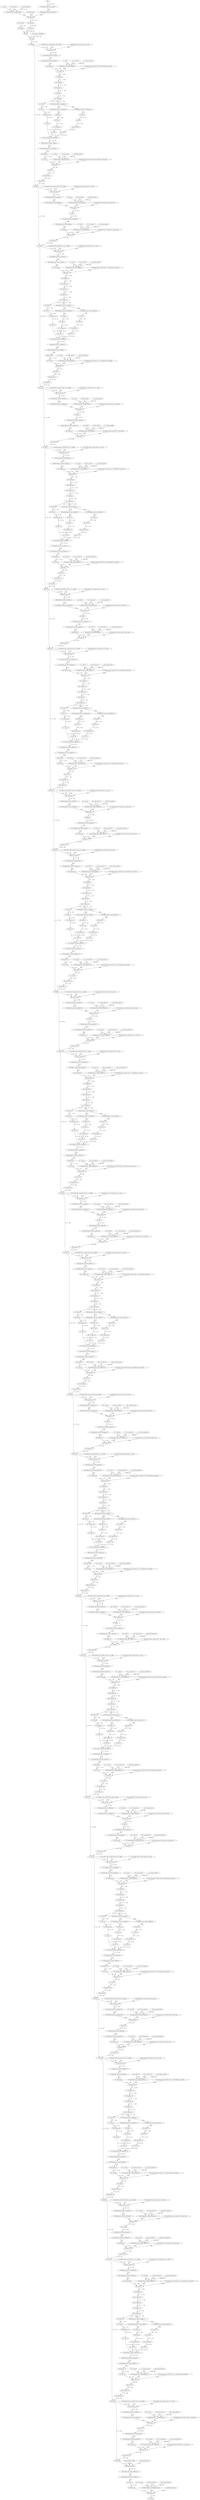 strict digraph {
"0 class_token" [id=0, type="get_attr"];
"1 encoder_pos_embedding" [id=1, type="get_attr"];
"2 _scale_0" [id=2, type="get_attr"];
"3 _zero_point_0" [id=3, type="get_attr"];
"4 _frozen_param0" [id=4, type="get_attr"];
"5 dequantize_per_channel_default" [id=5, type="dequantize_per_channel"];
"6 conv_proj_bias" [id=6, type="get_attr"];
"7 encoder_layers_encoder_layer_0_ln_1_weight" [id=7, type="get_attr"];
"8 encoder_layers_encoder_layer_0_ln_1_bias" [id=8, type="get_attr"];
"9 _scale_1" [id=9, type="get_attr"];
"10 _zero_point_1" [id=10, type="get_attr"];
"11 _frozen_param1" [id=11, type="get_attr"];
"12 dequantize_per_channel_default_1" [id=12, type="dequantize_per_channel"];
"13 encoder_layers_encoder_layer_0_self_attention_in_proj_bias" [id=13, type="get_attr"];
"14 _scale_2" [id=14, type="get_attr"];
"15 _zero_point_2" [id=15, type="get_attr"];
"16 _frozen_param2" [id=16, type="get_attr"];
"17 dequantize_per_channel_default_2" [id=17, type="dequantize_per_channel"];
"18 encoder_layers_encoder_layer_0_self_attention_out_proj_bias" [id=18, type="get_attr"];
"19 encoder_layers_encoder_layer_0_ln_2_weight" [id=19, type="get_attr"];
"20 encoder_layers_encoder_layer_0_ln_2_bias" [id=20, type="get_attr"];
"21 _scale_3" [id=21, type="get_attr"];
"22 _zero_point_3" [id=22, type="get_attr"];
"23 _frozen_param3" [id=23, type="get_attr"];
"24 dequantize_per_channel_default_3" [id=24, type="dequantize_per_channel"];
"25 encoder_layers_encoder_layer_0_mlp_0_bias" [id=25, type="get_attr"];
"26 _scale_4" [id=26, type="get_attr"];
"27 _zero_point_4" [id=27, type="get_attr"];
"28 _frozen_param4" [id=28, type="get_attr"];
"29 dequantize_per_channel_default_4" [id=29, type="dequantize_per_channel"];
"30 encoder_layers_encoder_layer_0_mlp_3_bias" [id=30, type="get_attr"];
"31 encoder_layers_encoder_layer_1_ln_1_weight" [id=31, type="get_attr"];
"32 encoder_layers_encoder_layer_1_ln_1_bias" [id=32, type="get_attr"];
"33 _scale_5" [id=33, type="get_attr"];
"34 _zero_point_5" [id=34, type="get_attr"];
"35 _frozen_param5" [id=35, type="get_attr"];
"36 dequantize_per_channel_default_5" [id=36, type="dequantize_per_channel"];
"37 encoder_layers_encoder_layer_1_self_attention_in_proj_bias" [id=37, type="get_attr"];
"38 _scale_6" [id=38, type="get_attr"];
"39 _zero_point_6" [id=39, type="get_attr"];
"40 _frozen_param6" [id=40, type="get_attr"];
"41 dequantize_per_channel_default_6" [id=41, type="dequantize_per_channel"];
"42 encoder_layers_encoder_layer_1_self_attention_out_proj_bias" [id=42, type="get_attr"];
"43 encoder_layers_encoder_layer_1_ln_2_weight" [id=43, type="get_attr"];
"44 encoder_layers_encoder_layer_1_ln_2_bias" [id=44, type="get_attr"];
"45 _scale_7" [id=45, type="get_attr"];
"46 _zero_point_7" [id=46, type="get_attr"];
"47 _frozen_param7" [id=47, type="get_attr"];
"48 dequantize_per_channel_default_7" [id=48, type="dequantize_per_channel"];
"49 encoder_layers_encoder_layer_1_mlp_0_bias" [id=49, type="get_attr"];
"50 _scale_8" [id=50, type="get_attr"];
"51 _zero_point_8" [id=51, type="get_attr"];
"52 _frozen_param8" [id=52, type="get_attr"];
"53 dequantize_per_channel_default_8" [id=53, type="dequantize_per_channel"];
"54 encoder_layers_encoder_layer_1_mlp_3_bias" [id=54, type="get_attr"];
"55 encoder_layers_encoder_layer_2_ln_1_weight" [id=55, type="get_attr"];
"56 encoder_layers_encoder_layer_2_ln_1_bias" [id=56, type="get_attr"];
"57 _scale_9" [id=57, type="get_attr"];
"58 _zero_point_9" [id=58, type="get_attr"];
"59 _frozen_param9" [id=59, type="get_attr"];
"60 dequantize_per_channel_default_9" [id=60, type="dequantize_per_channel"];
"61 encoder_layers_encoder_layer_2_self_attention_in_proj_bias" [id=61, type="get_attr"];
"62 _scale_10" [id=62, type="get_attr"];
"63 _zero_point_10" [id=63, type="get_attr"];
"64 _frozen_param10" [id=64, type="get_attr"];
"65 dequantize_per_channel_default_10" [id=65, type="dequantize_per_channel"];
"66 encoder_layers_encoder_layer_2_self_attention_out_proj_bias" [id=66, type="get_attr"];
"67 encoder_layers_encoder_layer_2_ln_2_weight" [id=67, type="get_attr"];
"68 encoder_layers_encoder_layer_2_ln_2_bias" [id=68, type="get_attr"];
"69 _scale_11" [id=69, type="get_attr"];
"70 _zero_point_11" [id=70, type="get_attr"];
"71 _frozen_param11" [id=71, type="get_attr"];
"72 dequantize_per_channel_default_11" [id=72, type="dequantize_per_channel"];
"73 encoder_layers_encoder_layer_2_mlp_0_bias" [id=73, type="get_attr"];
"74 _scale_12" [id=74, type="get_attr"];
"75 _zero_point_12" [id=75, type="get_attr"];
"76 _frozen_param12" [id=76, type="get_attr"];
"77 dequantize_per_channel_default_12" [id=77, type="dequantize_per_channel"];
"78 encoder_layers_encoder_layer_2_mlp_3_bias" [id=78, type="get_attr"];
"79 encoder_layers_encoder_layer_3_ln_1_weight" [id=79, type="get_attr"];
"80 encoder_layers_encoder_layer_3_ln_1_bias" [id=80, type="get_attr"];
"81 _scale_13" [id=81, type="get_attr"];
"82 _zero_point_13" [id=82, type="get_attr"];
"83 _frozen_param13" [id=83, type="get_attr"];
"84 dequantize_per_channel_default_13" [id=84, type="dequantize_per_channel"];
"85 encoder_layers_encoder_layer_3_self_attention_in_proj_bias" [id=85, type="get_attr"];
"86 _scale_14" [id=86, type="get_attr"];
"87 _zero_point_14" [id=87, type="get_attr"];
"88 _frozen_param14" [id=88, type="get_attr"];
"89 dequantize_per_channel_default_14" [id=89, type="dequantize_per_channel"];
"90 encoder_layers_encoder_layer_3_self_attention_out_proj_bias" [id=90, type="get_attr"];
"91 encoder_layers_encoder_layer_3_ln_2_weight" [id=91, type="get_attr"];
"92 encoder_layers_encoder_layer_3_ln_2_bias" [id=92, type="get_attr"];
"93 _scale_15" [id=93, type="get_attr"];
"94 _zero_point_15" [id=94, type="get_attr"];
"95 _frozen_param15" [id=95, type="get_attr"];
"96 dequantize_per_channel_default_15" [id=96, type="dequantize_per_channel"];
"97 encoder_layers_encoder_layer_3_mlp_0_bias" [id=97, type="get_attr"];
"98 _scale_16" [id=98, type="get_attr"];
"99 _zero_point_16" [id=99, type="get_attr"];
"100 _frozen_param16" [id=100, type="get_attr"];
"101 dequantize_per_channel_default_16" [id=101, type="dequantize_per_channel"];
"102 encoder_layers_encoder_layer_3_mlp_3_bias" [id=102, type="get_attr"];
"103 encoder_layers_encoder_layer_4_ln_1_weight" [id=103, type="get_attr"];
"104 encoder_layers_encoder_layer_4_ln_1_bias" [id=104, type="get_attr"];
"105 _scale_17" [id=105, type="get_attr"];
"106 _zero_point_17" [id=106, type="get_attr"];
"107 _frozen_param17" [id=107, type="get_attr"];
"108 dequantize_per_channel_default_17" [id=108, type="dequantize_per_channel"];
"109 encoder_layers_encoder_layer_4_self_attention_in_proj_bias" [id=109, type="get_attr"];
"110 _scale_18" [id=110, type="get_attr"];
"111 _zero_point_18" [id=111, type="get_attr"];
"112 _frozen_param18" [id=112, type="get_attr"];
"113 dequantize_per_channel_default_18" [id=113, type="dequantize_per_channel"];
"114 encoder_layers_encoder_layer_4_self_attention_out_proj_bias" [id=114, type="get_attr"];
"115 encoder_layers_encoder_layer_4_ln_2_weight" [id=115, type="get_attr"];
"116 encoder_layers_encoder_layer_4_ln_2_bias" [id=116, type="get_attr"];
"117 _scale_19" [id=117, type="get_attr"];
"118 _zero_point_19" [id=118, type="get_attr"];
"119 _frozen_param19" [id=119, type="get_attr"];
"120 dequantize_per_channel_default_19" [id=120, type="dequantize_per_channel"];
"121 encoder_layers_encoder_layer_4_mlp_0_bias" [id=121, type="get_attr"];
"122 _scale_20" [id=122, type="get_attr"];
"123 _zero_point_20" [id=123, type="get_attr"];
"124 _frozen_param20" [id=124, type="get_attr"];
"125 dequantize_per_channel_default_20" [id=125, type="dequantize_per_channel"];
"126 encoder_layers_encoder_layer_4_mlp_3_bias" [id=126, type="get_attr"];
"127 encoder_layers_encoder_layer_5_ln_1_weight" [id=127, type="get_attr"];
"128 encoder_layers_encoder_layer_5_ln_1_bias" [id=128, type="get_attr"];
"129 _scale_21" [id=129, type="get_attr"];
"130 _zero_point_21" [id=130, type="get_attr"];
"131 _frozen_param21" [id=131, type="get_attr"];
"132 dequantize_per_channel_default_21" [id=132, type="dequantize_per_channel"];
"133 encoder_layers_encoder_layer_5_self_attention_in_proj_bias" [id=133, type="get_attr"];
"134 _scale_22" [id=134, type="get_attr"];
"135 _zero_point_22" [id=135, type="get_attr"];
"136 _frozen_param22" [id=136, type="get_attr"];
"137 dequantize_per_channel_default_22" [id=137, type="dequantize_per_channel"];
"138 encoder_layers_encoder_layer_5_self_attention_out_proj_bias" [id=138, type="get_attr"];
"139 encoder_layers_encoder_layer_5_ln_2_weight" [id=139, type="get_attr"];
"140 encoder_layers_encoder_layer_5_ln_2_bias" [id=140, type="get_attr"];
"141 _scale_23" [id=141, type="get_attr"];
"142 _zero_point_23" [id=142, type="get_attr"];
"143 _frozen_param23" [id=143, type="get_attr"];
"144 dequantize_per_channel_default_23" [id=144, type="dequantize_per_channel"];
"145 encoder_layers_encoder_layer_5_mlp_0_bias" [id=145, type="get_attr"];
"146 _scale_24" [id=146, type="get_attr"];
"147 _zero_point_24" [id=147, type="get_attr"];
"148 _frozen_param24" [id=148, type="get_attr"];
"149 dequantize_per_channel_default_24" [id=149, type="dequantize_per_channel"];
"150 encoder_layers_encoder_layer_5_mlp_3_bias" [id=150, type="get_attr"];
"151 encoder_layers_encoder_layer_6_ln_1_weight" [id=151, type="get_attr"];
"152 encoder_layers_encoder_layer_6_ln_1_bias" [id=152, type="get_attr"];
"153 _scale_25" [id=153, type="get_attr"];
"154 _zero_point_25" [id=154, type="get_attr"];
"155 _frozen_param25" [id=155, type="get_attr"];
"156 dequantize_per_channel_default_25" [id=156, type="dequantize_per_channel"];
"157 encoder_layers_encoder_layer_6_self_attention_in_proj_bias" [id=157, type="get_attr"];
"158 _scale_26" [id=158, type="get_attr"];
"159 _zero_point_26" [id=159, type="get_attr"];
"160 _frozen_param26" [id=160, type="get_attr"];
"161 dequantize_per_channel_default_26" [id=161, type="dequantize_per_channel"];
"162 encoder_layers_encoder_layer_6_self_attention_out_proj_bias" [id=162, type="get_attr"];
"163 encoder_layers_encoder_layer_6_ln_2_weight" [id=163, type="get_attr"];
"164 encoder_layers_encoder_layer_6_ln_2_bias" [id=164, type="get_attr"];
"165 _scale_27" [id=165, type="get_attr"];
"166 _zero_point_27" [id=166, type="get_attr"];
"167 _frozen_param27" [id=167, type="get_attr"];
"168 dequantize_per_channel_default_27" [id=168, type="dequantize_per_channel"];
"169 encoder_layers_encoder_layer_6_mlp_0_bias" [id=169, type="get_attr"];
"170 _scale_28" [id=170, type="get_attr"];
"171 _zero_point_28" [id=171, type="get_attr"];
"172 _frozen_param28" [id=172, type="get_attr"];
"173 dequantize_per_channel_default_28" [id=173, type="dequantize_per_channel"];
"174 encoder_layers_encoder_layer_6_mlp_3_bias" [id=174, type="get_attr"];
"175 encoder_layers_encoder_layer_7_ln_1_weight" [id=175, type="get_attr"];
"176 encoder_layers_encoder_layer_7_ln_1_bias" [id=176, type="get_attr"];
"177 _scale_29" [id=177, type="get_attr"];
"178 _zero_point_29" [id=178, type="get_attr"];
"179 _frozen_param29" [id=179, type="get_attr"];
"180 dequantize_per_channel_default_29" [id=180, type="dequantize_per_channel"];
"181 encoder_layers_encoder_layer_7_self_attention_in_proj_bias" [id=181, type="get_attr"];
"182 _scale_30" [id=182, type="get_attr"];
"183 _zero_point_30" [id=183, type="get_attr"];
"184 _frozen_param30" [id=184, type="get_attr"];
"185 dequantize_per_channel_default_30" [id=185, type="dequantize_per_channel"];
"186 encoder_layers_encoder_layer_7_self_attention_out_proj_bias" [id=186, type="get_attr"];
"187 encoder_layers_encoder_layer_7_ln_2_weight" [id=187, type="get_attr"];
"188 encoder_layers_encoder_layer_7_ln_2_bias" [id=188, type="get_attr"];
"189 _scale_31" [id=189, type="get_attr"];
"190 _zero_point_31" [id=190, type="get_attr"];
"191 _frozen_param31" [id=191, type="get_attr"];
"192 dequantize_per_channel_default_31" [id=192, type="dequantize_per_channel"];
"193 encoder_layers_encoder_layer_7_mlp_0_bias" [id=193, type="get_attr"];
"194 _scale_32" [id=194, type="get_attr"];
"195 _zero_point_32" [id=195, type="get_attr"];
"196 _frozen_param32" [id=196, type="get_attr"];
"197 dequantize_per_channel_default_32" [id=197, type="dequantize_per_channel"];
"198 encoder_layers_encoder_layer_7_mlp_3_bias" [id=198, type="get_attr"];
"199 encoder_layers_encoder_layer_8_ln_1_weight" [id=199, type="get_attr"];
"200 encoder_layers_encoder_layer_8_ln_1_bias" [id=200, type="get_attr"];
"201 _scale_33" [id=201, type="get_attr"];
"202 _zero_point_33" [id=202, type="get_attr"];
"203 _frozen_param33" [id=203, type="get_attr"];
"204 dequantize_per_channel_default_33" [id=204, type="dequantize_per_channel"];
"205 encoder_layers_encoder_layer_8_self_attention_in_proj_bias" [id=205, type="get_attr"];
"206 _scale_34" [id=206, type="get_attr"];
"207 _zero_point_34" [id=207, type="get_attr"];
"208 _frozen_param34" [id=208, type="get_attr"];
"209 dequantize_per_channel_default_34" [id=209, type="dequantize_per_channel"];
"210 encoder_layers_encoder_layer_8_self_attention_out_proj_bias" [id=210, type="get_attr"];
"211 encoder_layers_encoder_layer_8_ln_2_weight" [id=211, type="get_attr"];
"212 encoder_layers_encoder_layer_8_ln_2_bias" [id=212, type="get_attr"];
"213 _scale_35" [id=213, type="get_attr"];
"214 _zero_point_35" [id=214, type="get_attr"];
"215 _frozen_param35" [id=215, type="get_attr"];
"216 dequantize_per_channel_default_35" [id=216, type="dequantize_per_channel"];
"217 encoder_layers_encoder_layer_8_mlp_0_bias" [id=217, type="get_attr"];
"218 _scale_36" [id=218, type="get_attr"];
"219 _zero_point_36" [id=219, type="get_attr"];
"220 _frozen_param36" [id=220, type="get_attr"];
"221 dequantize_per_channel_default_36" [id=221, type="dequantize_per_channel"];
"222 encoder_layers_encoder_layer_8_mlp_3_bias" [id=222, type="get_attr"];
"223 encoder_layers_encoder_layer_9_ln_1_weight" [id=223, type="get_attr"];
"224 encoder_layers_encoder_layer_9_ln_1_bias" [id=224, type="get_attr"];
"225 _scale_37" [id=225, type="get_attr"];
"226 _zero_point_37" [id=226, type="get_attr"];
"227 _frozen_param37" [id=227, type="get_attr"];
"228 dequantize_per_channel_default_37" [id=228, type="dequantize_per_channel"];
"229 encoder_layers_encoder_layer_9_self_attention_in_proj_bias" [id=229, type="get_attr"];
"230 _scale_38" [id=230, type="get_attr"];
"231 _zero_point_38" [id=231, type="get_attr"];
"232 _frozen_param38" [id=232, type="get_attr"];
"233 dequantize_per_channel_default_38" [id=233, type="dequantize_per_channel"];
"234 encoder_layers_encoder_layer_9_self_attention_out_proj_bias" [id=234, type="get_attr"];
"235 encoder_layers_encoder_layer_9_ln_2_weight" [id=235, type="get_attr"];
"236 encoder_layers_encoder_layer_9_ln_2_bias" [id=236, type="get_attr"];
"237 _scale_39" [id=237, type="get_attr"];
"238 _zero_point_39" [id=238, type="get_attr"];
"239 _frozen_param39" [id=239, type="get_attr"];
"240 dequantize_per_channel_default_39" [id=240, type="dequantize_per_channel"];
"241 encoder_layers_encoder_layer_9_mlp_0_bias" [id=241, type="get_attr"];
"242 _scale_40" [id=242, type="get_attr"];
"243 _zero_point_40" [id=243, type="get_attr"];
"244 _frozen_param40" [id=244, type="get_attr"];
"245 dequantize_per_channel_default_40" [id=245, type="dequantize_per_channel"];
"246 encoder_layers_encoder_layer_9_mlp_3_bias" [id=246, type="get_attr"];
"247 encoder_layers_encoder_layer_10_ln_1_weight" [id=247, type="get_attr"];
"248 encoder_layers_encoder_layer_10_ln_1_bias" [id=248, type="get_attr"];
"249 _scale_41" [id=249, type="get_attr"];
"250 _zero_point_41" [id=250, type="get_attr"];
"251 _frozen_param41" [id=251, type="get_attr"];
"252 dequantize_per_channel_default_41" [id=252, type="dequantize_per_channel"];
"253 encoder_layers_encoder_layer_10_self_attention_in_proj_bias" [id=253, type="get_attr"];
"254 _scale_42" [id=254, type="get_attr"];
"255 _zero_point_42" [id=255, type="get_attr"];
"256 _frozen_param42" [id=256, type="get_attr"];
"257 dequantize_per_channel_default_42" [id=257, type="dequantize_per_channel"];
"258 encoder_layers_encoder_layer_10_self_attention_out_proj_bias" [id=258, type="get_attr"];
"259 encoder_layers_encoder_layer_10_ln_2_weight" [id=259, type="get_attr"];
"260 encoder_layers_encoder_layer_10_ln_2_bias" [id=260, type="get_attr"];
"261 _scale_43" [id=261, type="get_attr"];
"262 _zero_point_43" [id=262, type="get_attr"];
"263 _frozen_param43" [id=263, type="get_attr"];
"264 dequantize_per_channel_default_43" [id=264, type="dequantize_per_channel"];
"265 encoder_layers_encoder_layer_10_mlp_0_bias" [id=265, type="get_attr"];
"266 _scale_44" [id=266, type="get_attr"];
"267 _zero_point_44" [id=267, type="get_attr"];
"268 _frozen_param44" [id=268, type="get_attr"];
"269 dequantize_per_channel_default_44" [id=269, type="dequantize_per_channel"];
"270 encoder_layers_encoder_layer_10_mlp_3_bias" [id=270, type="get_attr"];
"271 encoder_layers_encoder_layer_11_ln_1_weight" [id=271, type="get_attr"];
"272 encoder_layers_encoder_layer_11_ln_1_bias" [id=272, type="get_attr"];
"273 _scale_45" [id=273, type="get_attr"];
"274 _zero_point_45" [id=274, type="get_attr"];
"275 _frozen_param45" [id=275, type="get_attr"];
"276 dequantize_per_channel_default_45" [id=276, type="dequantize_per_channel"];
"277 encoder_layers_encoder_layer_11_self_attention_in_proj_bias" [id=277, type="get_attr"];
"278 _scale_46" [id=278, type="get_attr"];
"279 _zero_point_46" [id=279, type="get_attr"];
"280 _frozen_param46" [id=280, type="get_attr"];
"281 dequantize_per_channel_default_46" [id=281, type="dequantize_per_channel"];
"282 encoder_layers_encoder_layer_11_self_attention_out_proj_bias" [id=282, type="get_attr"];
"283 encoder_layers_encoder_layer_11_ln_2_weight" [id=283, type="get_attr"];
"284 encoder_layers_encoder_layer_11_ln_2_bias" [id=284, type="get_attr"];
"285 _scale_47" [id=285, type="get_attr"];
"286 _zero_point_47" [id=286, type="get_attr"];
"287 _frozen_param47" [id=287, type="get_attr"];
"288 dequantize_per_channel_default_47" [id=288, type="dequantize_per_channel"];
"289 encoder_layers_encoder_layer_11_mlp_0_bias" [id=289, type="get_attr"];
"290 _scale_48" [id=290, type="get_attr"];
"291 _zero_point_48" [id=291, type="get_attr"];
"292 _frozen_param48" [id=292, type="get_attr"];
"293 dequantize_per_channel_default_48" [id=293, type="dequantize_per_channel"];
"294 encoder_layers_encoder_layer_11_mlp_3_bias" [id=294, type="get_attr"];
"295 encoder_ln_weight" [id=295, type="get_attr"];
"296 encoder_ln_bias" [id=296, type="get_attr"];
"297 _scale_49" [id=297, type="get_attr"];
"298 _zero_point_49" [id=298, type="get_attr"];
"299 _frozen_param49" [id=299, type="get_attr"];
"300 dequantize_per_channel_default_49" [id=300, type="dequantize_per_channel"];
"301 heads_head_bias" [id=301, type="get_attr"];
"302 x" [id=302, type=input];
"303 quantize_per_tensor_default" [id=303, type="quantize_per_tensor"];
"304 dequantize_per_tensor_default" [id=304, type="dequantize_per_tensor"];
"305 conv2d" [id=305, type=conv2d];
"306 reshape" [id=306, type=reshape];
"307 permute" [id=307, type=permute];
"308 expand" [id=308, type=expand];
"309 cat" [id=309, type=cat];
"310 add" [id=310, type=add];
"311 dropout" [id=311, type=dropout];
"312 layer_norm" [id=312, type="layer_norm"];
"313 quantize_per_tensor_default_1" [id=313, type="quantize_per_tensor"];
"314 dequantize_per_tensor_default_1" [id=314, type="dequantize_per_tensor"];
"315 transpose" [id=315, type=transpose];
"316 linear" [id=316, type=linear];
"317 unflatten" [id=317, type=unflatten];
"318 unsqueeze" [id=318, type=unsqueeze];
"319 transpose_1" [id=319, type=transpose];
"320 squeeze" [id=320, type=squeeze];
"321 contiguous" [id=321, type=contiguous];
"322 quantize_per_tensor_default_2" [id=322, type="quantize_per_tensor"];
"323 dequantize_per_tensor_default_63" [id=323, type="dequantize_per_tensor"];
"324 dequantize_per_tensor_default_62" [id=324, type="dequantize_per_tensor"];
"325 select" [id=325, type=select];
"326 select_1" [id=326, type=select];
"327 select_2" [id=327, type=select];
"328 view" [id=328, type=view];
"329 transpose_2" [id=329, type=transpose];
"330 view_1" [id=330, type=view];
"331 transpose_3" [id=331, type=transpose];
"332 view_2" [id=332, type=view];
"333 transpose_4" [id=333, type=transpose];
"334 view_3" [id=334, type=view];
"335 view_4" [id=335, type=view];
"336 view_5" [id=336, type=view];
"337 scaled_dot_product_attention" [id=337, type="scaled_dot_product_attention"];
"338 quantize_per_tensor_default_3" [id=338, type="quantize_per_tensor"];
"339 dequantize_per_tensor_default_3" [id=339, type="dequantize_per_tensor"];
"340 permute_1" [id=340, type=permute];
"341 view_6" [id=341, type=view];
"342 linear_1" [id=342, type=linear];
"343 view_7" [id=343, type=view];
"344 transpose_5" [id=344, type=transpose];
"345 dropout_1" [id=345, type=dropout];
"346 add_1" [id=346, type=add];
"347 layer_norm_1" [id=347, type="layer_norm"];
"348 quantize_per_tensor_default_4" [id=348, type="quantize_per_tensor"];
"349 dequantize_per_tensor_default_4" [id=349, type="dequantize_per_tensor"];
"350 linear_2" [id=350, type=linear];
"351 gelu" [id=351, type=gelu];
"352 quantize_per_tensor_default_5" [id=352, type="quantize_per_tensor"];
"353 dequantize_per_tensor_default_5" [id=353, type="dequantize_per_tensor"];
"354 dropout_2" [id=354, type=dropout];
"355 linear_3" [id=355, type=linear];
"356 dropout_3" [id=356, type=dropout];
"357 add_2" [id=357, type=add];
"358 layer_norm_2" [id=358, type="layer_norm"];
"359 quantize_per_tensor_default_6" [id=359, type="quantize_per_tensor"];
"360 dequantize_per_tensor_default_6" [id=360, type="dequantize_per_tensor"];
"361 transpose_6" [id=361, type=transpose];
"362 linear_4" [id=362, type=linear];
"363 unflatten_1" [id=363, type=unflatten];
"364 unsqueeze_1" [id=364, type=unsqueeze];
"365 transpose_7" [id=365, type=transpose];
"366 squeeze_1" [id=366, type=squeeze];
"367 contiguous_1" [id=367, type=contiguous];
"368 quantize_per_tensor_default_7" [id=368, type="quantize_per_tensor"];
"369 dequantize_per_tensor_default_65" [id=369, type="dequantize_per_tensor"];
"370 dequantize_per_tensor_default_64" [id=370, type="dequantize_per_tensor"];
"371 select_3" [id=371, type=select];
"372 select_4" [id=372, type=select];
"373 select_5" [id=373, type=select];
"374 view_8" [id=374, type=view];
"375 transpose_8" [id=375, type=transpose];
"376 view_9" [id=376, type=view];
"377 transpose_9" [id=377, type=transpose];
"378 view_10" [id=378, type=view];
"379 transpose_10" [id=379, type=transpose];
"380 view_11" [id=380, type=view];
"381 view_12" [id=381, type=view];
"382 view_13" [id=382, type=view];
"383 scaled_dot_product_attention_1" [id=383, type="scaled_dot_product_attention"];
"384 quantize_per_tensor_default_8" [id=384, type="quantize_per_tensor"];
"385 dequantize_per_tensor_default_8" [id=385, type="dequantize_per_tensor"];
"386 permute_2" [id=386, type=permute];
"387 view_14" [id=387, type=view];
"388 linear_5" [id=388, type=linear];
"389 view_15" [id=389, type=view];
"390 transpose_11" [id=390, type=transpose];
"391 dropout_4" [id=391, type=dropout];
"392 add_3" [id=392, type=add];
"393 layer_norm_3" [id=393, type="layer_norm"];
"394 quantize_per_tensor_default_9" [id=394, type="quantize_per_tensor"];
"395 dequantize_per_tensor_default_9" [id=395, type="dequantize_per_tensor"];
"396 linear_6" [id=396, type=linear];
"397 gelu_1" [id=397, type=gelu];
"398 quantize_per_tensor_default_10" [id=398, type="quantize_per_tensor"];
"399 dequantize_per_tensor_default_10" [id=399, type="dequantize_per_tensor"];
"400 dropout_5" [id=400, type=dropout];
"401 linear_7" [id=401, type=linear];
"402 dropout_6" [id=402, type=dropout];
"403 add_4" [id=403, type=add];
"404 layer_norm_4" [id=404, type="layer_norm"];
"405 quantize_per_tensor_default_11" [id=405, type="quantize_per_tensor"];
"406 dequantize_per_tensor_default_11" [id=406, type="dequantize_per_tensor"];
"407 transpose_12" [id=407, type=transpose];
"408 linear_8" [id=408, type=linear];
"409 unflatten_2" [id=409, type=unflatten];
"410 unsqueeze_2" [id=410, type=unsqueeze];
"411 transpose_13" [id=411, type=transpose];
"412 squeeze_2" [id=412, type=squeeze];
"413 contiguous_2" [id=413, type=contiguous];
"414 quantize_per_tensor_default_12" [id=414, type="quantize_per_tensor"];
"415 dequantize_per_tensor_default_67" [id=415, type="dequantize_per_tensor"];
"416 dequantize_per_tensor_default_66" [id=416, type="dequantize_per_tensor"];
"417 select_6" [id=417, type=select];
"418 select_7" [id=418, type=select];
"419 select_8" [id=419, type=select];
"420 view_16" [id=420, type=view];
"421 transpose_14" [id=421, type=transpose];
"422 view_17" [id=422, type=view];
"423 transpose_15" [id=423, type=transpose];
"424 view_18" [id=424, type=view];
"425 transpose_16" [id=425, type=transpose];
"426 view_19" [id=426, type=view];
"427 view_20" [id=427, type=view];
"428 view_21" [id=428, type=view];
"429 scaled_dot_product_attention_2" [id=429, type="scaled_dot_product_attention"];
"430 quantize_per_tensor_default_13" [id=430, type="quantize_per_tensor"];
"431 dequantize_per_tensor_default_13" [id=431, type="dequantize_per_tensor"];
"432 permute_3" [id=432, type=permute];
"433 view_22" [id=433, type=view];
"434 linear_9" [id=434, type=linear];
"435 view_23" [id=435, type=view];
"436 transpose_17" [id=436, type=transpose];
"437 dropout_7" [id=437, type=dropout];
"438 add_5" [id=438, type=add];
"439 layer_norm_5" [id=439, type="layer_norm"];
"440 quantize_per_tensor_default_14" [id=440, type="quantize_per_tensor"];
"441 dequantize_per_tensor_default_14" [id=441, type="dequantize_per_tensor"];
"442 linear_10" [id=442, type=linear];
"443 gelu_2" [id=443, type=gelu];
"444 quantize_per_tensor_default_15" [id=444, type="quantize_per_tensor"];
"445 dequantize_per_tensor_default_15" [id=445, type="dequantize_per_tensor"];
"446 dropout_8" [id=446, type=dropout];
"447 linear_11" [id=447, type=linear];
"448 dropout_9" [id=448, type=dropout];
"449 add_6" [id=449, type=add];
"450 layer_norm_6" [id=450, type="layer_norm"];
"451 quantize_per_tensor_default_16" [id=451, type="quantize_per_tensor"];
"452 dequantize_per_tensor_default_16" [id=452, type="dequantize_per_tensor"];
"453 transpose_18" [id=453, type=transpose];
"454 linear_12" [id=454, type=linear];
"455 unflatten_3" [id=455, type=unflatten];
"456 unsqueeze_3" [id=456, type=unsqueeze];
"457 transpose_19" [id=457, type=transpose];
"458 squeeze_3" [id=458, type=squeeze];
"459 contiguous_3" [id=459, type=contiguous];
"460 quantize_per_tensor_default_17" [id=460, type="quantize_per_tensor"];
"461 dequantize_per_tensor_default_69" [id=461, type="dequantize_per_tensor"];
"462 dequantize_per_tensor_default_68" [id=462, type="dequantize_per_tensor"];
"463 select_9" [id=463, type=select];
"464 select_10" [id=464, type=select];
"465 select_11" [id=465, type=select];
"466 view_24" [id=466, type=view];
"467 transpose_20" [id=467, type=transpose];
"468 view_25" [id=468, type=view];
"469 transpose_21" [id=469, type=transpose];
"470 view_26" [id=470, type=view];
"471 transpose_22" [id=471, type=transpose];
"472 view_27" [id=472, type=view];
"473 view_28" [id=473, type=view];
"474 view_29" [id=474, type=view];
"475 scaled_dot_product_attention_3" [id=475, type="scaled_dot_product_attention"];
"476 quantize_per_tensor_default_18" [id=476, type="quantize_per_tensor"];
"477 dequantize_per_tensor_default_18" [id=477, type="dequantize_per_tensor"];
"478 permute_4" [id=478, type=permute];
"479 view_30" [id=479, type=view];
"480 linear_13" [id=480, type=linear];
"481 view_31" [id=481, type=view];
"482 transpose_23" [id=482, type=transpose];
"483 dropout_10" [id=483, type=dropout];
"484 add_7" [id=484, type=add];
"485 layer_norm_7" [id=485, type="layer_norm"];
"486 quantize_per_tensor_default_19" [id=486, type="quantize_per_tensor"];
"487 dequantize_per_tensor_default_19" [id=487, type="dequantize_per_tensor"];
"488 linear_14" [id=488, type=linear];
"489 gelu_3" [id=489, type=gelu];
"490 quantize_per_tensor_default_20" [id=490, type="quantize_per_tensor"];
"491 dequantize_per_tensor_default_20" [id=491, type="dequantize_per_tensor"];
"492 dropout_11" [id=492, type=dropout];
"493 linear_15" [id=493, type=linear];
"494 dropout_12" [id=494, type=dropout];
"495 add_8" [id=495, type=add];
"496 layer_norm_8" [id=496, type="layer_norm"];
"497 quantize_per_tensor_default_21" [id=497, type="quantize_per_tensor"];
"498 dequantize_per_tensor_default_21" [id=498, type="dequantize_per_tensor"];
"499 transpose_24" [id=499, type=transpose];
"500 linear_16" [id=500, type=linear];
"501 unflatten_4" [id=501, type=unflatten];
"502 unsqueeze_4" [id=502, type=unsqueeze];
"503 transpose_25" [id=503, type=transpose];
"504 squeeze_4" [id=504, type=squeeze];
"505 contiguous_4" [id=505, type=contiguous];
"506 quantize_per_tensor_default_22" [id=506, type="quantize_per_tensor"];
"507 dequantize_per_tensor_default_71" [id=507, type="dequantize_per_tensor"];
"508 dequantize_per_tensor_default_70" [id=508, type="dequantize_per_tensor"];
"509 select_12" [id=509, type=select];
"510 select_13" [id=510, type=select];
"511 select_14" [id=511, type=select];
"512 view_32" [id=512, type=view];
"513 transpose_26" [id=513, type=transpose];
"514 view_33" [id=514, type=view];
"515 transpose_27" [id=515, type=transpose];
"516 view_34" [id=516, type=view];
"517 transpose_28" [id=517, type=transpose];
"518 view_35" [id=518, type=view];
"519 view_36" [id=519, type=view];
"520 view_37" [id=520, type=view];
"521 scaled_dot_product_attention_4" [id=521, type="scaled_dot_product_attention"];
"522 quantize_per_tensor_default_23" [id=522, type="quantize_per_tensor"];
"523 dequantize_per_tensor_default_23" [id=523, type="dequantize_per_tensor"];
"524 permute_5" [id=524, type=permute];
"525 view_38" [id=525, type=view];
"526 linear_17" [id=526, type=linear];
"527 view_39" [id=527, type=view];
"528 transpose_29" [id=528, type=transpose];
"529 dropout_13" [id=529, type=dropout];
"530 add_9" [id=530, type=add];
"531 layer_norm_9" [id=531, type="layer_norm"];
"532 quantize_per_tensor_default_24" [id=532, type="quantize_per_tensor"];
"533 dequantize_per_tensor_default_24" [id=533, type="dequantize_per_tensor"];
"534 linear_18" [id=534, type=linear];
"535 gelu_4" [id=535, type=gelu];
"536 quantize_per_tensor_default_25" [id=536, type="quantize_per_tensor"];
"537 dequantize_per_tensor_default_25" [id=537, type="dequantize_per_tensor"];
"538 dropout_14" [id=538, type=dropout];
"539 linear_19" [id=539, type=linear];
"540 dropout_15" [id=540, type=dropout];
"541 add_10" [id=541, type=add];
"542 layer_norm_10" [id=542, type="layer_norm"];
"543 quantize_per_tensor_default_26" [id=543, type="quantize_per_tensor"];
"544 dequantize_per_tensor_default_26" [id=544, type="dequantize_per_tensor"];
"545 transpose_30" [id=545, type=transpose];
"546 linear_20" [id=546, type=linear];
"547 unflatten_5" [id=547, type=unflatten];
"548 unsqueeze_5" [id=548, type=unsqueeze];
"549 transpose_31" [id=549, type=transpose];
"550 squeeze_5" [id=550, type=squeeze];
"551 contiguous_5" [id=551, type=contiguous];
"552 quantize_per_tensor_default_27" [id=552, type="quantize_per_tensor"];
"553 dequantize_per_tensor_default_73" [id=553, type="dequantize_per_tensor"];
"554 dequantize_per_tensor_default_72" [id=554, type="dequantize_per_tensor"];
"555 select_15" [id=555, type=select];
"556 select_16" [id=556, type=select];
"557 select_17" [id=557, type=select];
"558 view_40" [id=558, type=view];
"559 transpose_32" [id=559, type=transpose];
"560 view_41" [id=560, type=view];
"561 transpose_33" [id=561, type=transpose];
"562 view_42" [id=562, type=view];
"563 transpose_34" [id=563, type=transpose];
"564 view_43" [id=564, type=view];
"565 view_44" [id=565, type=view];
"566 view_45" [id=566, type=view];
"567 scaled_dot_product_attention_5" [id=567, type="scaled_dot_product_attention"];
"568 quantize_per_tensor_default_28" [id=568, type="quantize_per_tensor"];
"569 dequantize_per_tensor_default_28" [id=569, type="dequantize_per_tensor"];
"570 permute_6" [id=570, type=permute];
"571 view_46" [id=571, type=view];
"572 linear_21" [id=572, type=linear];
"573 view_47" [id=573, type=view];
"574 transpose_35" [id=574, type=transpose];
"575 dropout_16" [id=575, type=dropout];
"576 add_11" [id=576, type=add];
"577 layer_norm_11" [id=577, type="layer_norm"];
"578 quantize_per_tensor_default_29" [id=578, type="quantize_per_tensor"];
"579 dequantize_per_tensor_default_29" [id=579, type="dequantize_per_tensor"];
"580 linear_22" [id=580, type=linear];
"581 gelu_5" [id=581, type=gelu];
"582 quantize_per_tensor_default_30" [id=582, type="quantize_per_tensor"];
"583 dequantize_per_tensor_default_30" [id=583, type="dequantize_per_tensor"];
"584 dropout_17" [id=584, type=dropout];
"585 linear_23" [id=585, type=linear];
"586 dropout_18" [id=586, type=dropout];
"587 add_12" [id=587, type=add];
"588 layer_norm_12" [id=588, type="layer_norm"];
"589 quantize_per_tensor_default_31" [id=589, type="quantize_per_tensor"];
"590 dequantize_per_tensor_default_31" [id=590, type="dequantize_per_tensor"];
"591 transpose_36" [id=591, type=transpose];
"592 linear_24" [id=592, type=linear];
"593 unflatten_6" [id=593, type=unflatten];
"594 unsqueeze_6" [id=594, type=unsqueeze];
"595 transpose_37" [id=595, type=transpose];
"596 squeeze_6" [id=596, type=squeeze];
"597 contiguous_6" [id=597, type=contiguous];
"598 quantize_per_tensor_default_32" [id=598, type="quantize_per_tensor"];
"599 dequantize_per_tensor_default_75" [id=599, type="dequantize_per_tensor"];
"600 dequantize_per_tensor_default_74" [id=600, type="dequantize_per_tensor"];
"601 select_18" [id=601, type=select];
"602 select_19" [id=602, type=select];
"603 select_20" [id=603, type=select];
"604 view_48" [id=604, type=view];
"605 transpose_38" [id=605, type=transpose];
"606 view_49" [id=606, type=view];
"607 transpose_39" [id=607, type=transpose];
"608 view_50" [id=608, type=view];
"609 transpose_40" [id=609, type=transpose];
"610 view_51" [id=610, type=view];
"611 view_52" [id=611, type=view];
"612 view_53" [id=612, type=view];
"613 scaled_dot_product_attention_6" [id=613, type="scaled_dot_product_attention"];
"614 quantize_per_tensor_default_33" [id=614, type="quantize_per_tensor"];
"615 dequantize_per_tensor_default_33" [id=615, type="dequantize_per_tensor"];
"616 permute_7" [id=616, type=permute];
"617 view_54" [id=617, type=view];
"618 linear_25" [id=618, type=linear];
"619 view_55" [id=619, type=view];
"620 transpose_41" [id=620, type=transpose];
"621 dropout_19" [id=621, type=dropout];
"622 add_13" [id=622, type=add];
"623 layer_norm_13" [id=623, type="layer_norm"];
"624 quantize_per_tensor_default_34" [id=624, type="quantize_per_tensor"];
"625 dequantize_per_tensor_default_34" [id=625, type="dequantize_per_tensor"];
"626 linear_26" [id=626, type=linear];
"627 gelu_6" [id=627, type=gelu];
"628 quantize_per_tensor_default_35" [id=628, type="quantize_per_tensor"];
"629 dequantize_per_tensor_default_35" [id=629, type="dequantize_per_tensor"];
"630 dropout_20" [id=630, type=dropout];
"631 linear_27" [id=631, type=linear];
"632 dropout_21" [id=632, type=dropout];
"633 add_14" [id=633, type=add];
"634 layer_norm_14" [id=634, type="layer_norm"];
"635 quantize_per_tensor_default_36" [id=635, type="quantize_per_tensor"];
"636 dequantize_per_tensor_default_36" [id=636, type="dequantize_per_tensor"];
"637 transpose_42" [id=637, type=transpose];
"638 linear_28" [id=638, type=linear];
"639 unflatten_7" [id=639, type=unflatten];
"640 unsqueeze_7" [id=640, type=unsqueeze];
"641 transpose_43" [id=641, type=transpose];
"642 squeeze_7" [id=642, type=squeeze];
"643 contiguous_7" [id=643, type=contiguous];
"644 quantize_per_tensor_default_37" [id=644, type="quantize_per_tensor"];
"645 dequantize_per_tensor_default_77" [id=645, type="dequantize_per_tensor"];
"646 dequantize_per_tensor_default_76" [id=646, type="dequantize_per_tensor"];
"647 select_21" [id=647, type=select];
"648 select_22" [id=648, type=select];
"649 select_23" [id=649, type=select];
"650 view_56" [id=650, type=view];
"651 transpose_44" [id=651, type=transpose];
"652 view_57" [id=652, type=view];
"653 transpose_45" [id=653, type=transpose];
"654 view_58" [id=654, type=view];
"655 transpose_46" [id=655, type=transpose];
"656 view_59" [id=656, type=view];
"657 view_60" [id=657, type=view];
"658 view_61" [id=658, type=view];
"659 scaled_dot_product_attention_7" [id=659, type="scaled_dot_product_attention"];
"660 quantize_per_tensor_default_38" [id=660, type="quantize_per_tensor"];
"661 dequantize_per_tensor_default_38" [id=661, type="dequantize_per_tensor"];
"662 permute_8" [id=662, type=permute];
"663 view_62" [id=663, type=view];
"664 linear_29" [id=664, type=linear];
"665 view_63" [id=665, type=view];
"666 transpose_47" [id=666, type=transpose];
"667 dropout_22" [id=667, type=dropout];
"668 add_15" [id=668, type=add];
"669 layer_norm_15" [id=669, type="layer_norm"];
"670 quantize_per_tensor_default_39" [id=670, type="quantize_per_tensor"];
"671 dequantize_per_tensor_default_39" [id=671, type="dequantize_per_tensor"];
"672 linear_30" [id=672, type=linear];
"673 gelu_7" [id=673, type=gelu];
"674 quantize_per_tensor_default_40" [id=674, type="quantize_per_tensor"];
"675 dequantize_per_tensor_default_40" [id=675, type="dequantize_per_tensor"];
"676 dropout_23" [id=676, type=dropout];
"677 linear_31" [id=677, type=linear];
"678 dropout_24" [id=678, type=dropout];
"679 add_16" [id=679, type=add];
"680 layer_norm_16" [id=680, type="layer_norm"];
"681 quantize_per_tensor_default_41" [id=681, type="quantize_per_tensor"];
"682 dequantize_per_tensor_default_41" [id=682, type="dequantize_per_tensor"];
"683 transpose_48" [id=683, type=transpose];
"684 linear_32" [id=684, type=linear];
"685 unflatten_8" [id=685, type=unflatten];
"686 unsqueeze_8" [id=686, type=unsqueeze];
"687 transpose_49" [id=687, type=transpose];
"688 squeeze_8" [id=688, type=squeeze];
"689 contiguous_8" [id=689, type=contiguous];
"690 quantize_per_tensor_default_42" [id=690, type="quantize_per_tensor"];
"691 dequantize_per_tensor_default_79" [id=691, type="dequantize_per_tensor"];
"692 dequantize_per_tensor_default_78" [id=692, type="dequantize_per_tensor"];
"693 select_24" [id=693, type=select];
"694 select_25" [id=694, type=select];
"695 select_26" [id=695, type=select];
"696 view_64" [id=696, type=view];
"697 transpose_50" [id=697, type=transpose];
"698 view_65" [id=698, type=view];
"699 transpose_51" [id=699, type=transpose];
"700 view_66" [id=700, type=view];
"701 transpose_52" [id=701, type=transpose];
"702 view_67" [id=702, type=view];
"703 view_68" [id=703, type=view];
"704 view_69" [id=704, type=view];
"705 scaled_dot_product_attention_8" [id=705, type="scaled_dot_product_attention"];
"706 quantize_per_tensor_default_43" [id=706, type="quantize_per_tensor"];
"707 dequantize_per_tensor_default_43" [id=707, type="dequantize_per_tensor"];
"708 permute_9" [id=708, type=permute];
"709 view_70" [id=709, type=view];
"710 linear_33" [id=710, type=linear];
"711 view_71" [id=711, type=view];
"712 transpose_53" [id=712, type=transpose];
"713 dropout_25" [id=713, type=dropout];
"714 add_17" [id=714, type=add];
"715 layer_norm_17" [id=715, type="layer_norm"];
"716 quantize_per_tensor_default_44" [id=716, type="quantize_per_tensor"];
"717 dequantize_per_tensor_default_44" [id=717, type="dequantize_per_tensor"];
"718 linear_34" [id=718, type=linear];
"719 gelu_8" [id=719, type=gelu];
"720 quantize_per_tensor_default_45" [id=720, type="quantize_per_tensor"];
"721 dequantize_per_tensor_default_45" [id=721, type="dequantize_per_tensor"];
"722 dropout_26" [id=722, type=dropout];
"723 linear_35" [id=723, type=linear];
"724 dropout_27" [id=724, type=dropout];
"725 add_18" [id=725, type=add];
"726 layer_norm_18" [id=726, type="layer_norm"];
"727 quantize_per_tensor_default_46" [id=727, type="quantize_per_tensor"];
"728 dequantize_per_tensor_default_46" [id=728, type="dequantize_per_tensor"];
"729 transpose_54" [id=729, type=transpose];
"730 linear_36" [id=730, type=linear];
"731 unflatten_9" [id=731, type=unflatten];
"732 unsqueeze_9" [id=732, type=unsqueeze];
"733 transpose_55" [id=733, type=transpose];
"734 squeeze_9" [id=734, type=squeeze];
"735 contiguous_9" [id=735, type=contiguous];
"736 quantize_per_tensor_default_47" [id=736, type="quantize_per_tensor"];
"737 dequantize_per_tensor_default_81" [id=737, type="dequantize_per_tensor"];
"738 dequantize_per_tensor_default_80" [id=738, type="dequantize_per_tensor"];
"739 select_27" [id=739, type=select];
"740 select_28" [id=740, type=select];
"741 select_29" [id=741, type=select];
"742 view_72" [id=742, type=view];
"743 transpose_56" [id=743, type=transpose];
"744 view_73" [id=744, type=view];
"745 transpose_57" [id=745, type=transpose];
"746 view_74" [id=746, type=view];
"747 transpose_58" [id=747, type=transpose];
"748 view_75" [id=748, type=view];
"749 view_76" [id=749, type=view];
"750 view_77" [id=750, type=view];
"751 scaled_dot_product_attention_9" [id=751, type="scaled_dot_product_attention"];
"752 quantize_per_tensor_default_48" [id=752, type="quantize_per_tensor"];
"753 dequantize_per_tensor_default_48" [id=753, type="dequantize_per_tensor"];
"754 permute_10" [id=754, type=permute];
"755 view_78" [id=755, type=view];
"756 linear_37" [id=756, type=linear];
"757 view_79" [id=757, type=view];
"758 transpose_59" [id=758, type=transpose];
"759 dropout_28" [id=759, type=dropout];
"760 add_19" [id=760, type=add];
"761 layer_norm_19" [id=761, type="layer_norm"];
"762 quantize_per_tensor_default_49" [id=762, type="quantize_per_tensor"];
"763 dequantize_per_tensor_default_49" [id=763, type="dequantize_per_tensor"];
"764 linear_38" [id=764, type=linear];
"765 gelu_9" [id=765, type=gelu];
"766 quantize_per_tensor_default_50" [id=766, type="quantize_per_tensor"];
"767 dequantize_per_tensor_default_50" [id=767, type="dequantize_per_tensor"];
"768 dropout_29" [id=768, type=dropout];
"769 linear_39" [id=769, type=linear];
"770 dropout_30" [id=770, type=dropout];
"771 add_20" [id=771, type=add];
"772 layer_norm_20" [id=772, type="layer_norm"];
"773 quantize_per_tensor_default_51" [id=773, type="quantize_per_tensor"];
"774 dequantize_per_tensor_default_51" [id=774, type="dequantize_per_tensor"];
"775 transpose_60" [id=775, type=transpose];
"776 linear_40" [id=776, type=linear];
"777 unflatten_10" [id=777, type=unflatten];
"778 unsqueeze_10" [id=778, type=unsqueeze];
"779 transpose_61" [id=779, type=transpose];
"780 squeeze_10" [id=780, type=squeeze];
"781 contiguous_10" [id=781, type=contiguous];
"782 quantize_per_tensor_default_52" [id=782, type="quantize_per_tensor"];
"783 dequantize_per_tensor_default_83" [id=783, type="dequantize_per_tensor"];
"784 dequantize_per_tensor_default_82" [id=784, type="dequantize_per_tensor"];
"785 select_30" [id=785, type=select];
"786 select_31" [id=786, type=select];
"787 select_32" [id=787, type=select];
"788 view_80" [id=788, type=view];
"789 transpose_62" [id=789, type=transpose];
"790 view_81" [id=790, type=view];
"791 transpose_63" [id=791, type=transpose];
"792 view_82" [id=792, type=view];
"793 transpose_64" [id=793, type=transpose];
"794 view_83" [id=794, type=view];
"795 view_84" [id=795, type=view];
"796 view_85" [id=796, type=view];
"797 scaled_dot_product_attention_10" [id=797, type="scaled_dot_product_attention"];
"798 quantize_per_tensor_default_53" [id=798, type="quantize_per_tensor"];
"799 dequantize_per_tensor_default_53" [id=799, type="dequantize_per_tensor"];
"800 permute_11" [id=800, type=permute];
"801 view_86" [id=801, type=view];
"802 linear_41" [id=802, type=linear];
"803 view_87" [id=803, type=view];
"804 transpose_65" [id=804, type=transpose];
"805 dropout_31" [id=805, type=dropout];
"806 add_21" [id=806, type=add];
"807 layer_norm_21" [id=807, type="layer_norm"];
"808 quantize_per_tensor_default_54" [id=808, type="quantize_per_tensor"];
"809 dequantize_per_tensor_default_54" [id=809, type="dequantize_per_tensor"];
"810 linear_42" [id=810, type=linear];
"811 gelu_10" [id=811, type=gelu];
"812 quantize_per_tensor_default_55" [id=812, type="quantize_per_tensor"];
"813 dequantize_per_tensor_default_55" [id=813, type="dequantize_per_tensor"];
"814 dropout_32" [id=814, type=dropout];
"815 linear_43" [id=815, type=linear];
"816 dropout_33" [id=816, type=dropout];
"817 add_22" [id=817, type=add];
"818 layer_norm_22" [id=818, type="layer_norm"];
"819 quantize_per_tensor_default_56" [id=819, type="quantize_per_tensor"];
"820 dequantize_per_tensor_default_56" [id=820, type="dequantize_per_tensor"];
"821 transpose_66" [id=821, type=transpose];
"822 linear_44" [id=822, type=linear];
"823 unflatten_11" [id=823, type=unflatten];
"824 unsqueeze_11" [id=824, type=unsqueeze];
"825 transpose_67" [id=825, type=transpose];
"826 squeeze_11" [id=826, type=squeeze];
"827 contiguous_11" [id=827, type=contiguous];
"828 quantize_per_tensor_default_57" [id=828, type="quantize_per_tensor"];
"829 dequantize_per_tensor_default_85" [id=829, type="dequantize_per_tensor"];
"830 dequantize_per_tensor_default_84" [id=830, type="dequantize_per_tensor"];
"831 select_33" [id=831, type=select];
"832 select_34" [id=832, type=select];
"833 select_35" [id=833, type=select];
"834 view_88" [id=834, type=view];
"835 transpose_68" [id=835, type=transpose];
"836 view_89" [id=836, type=view];
"837 transpose_69" [id=837, type=transpose];
"838 view_90" [id=838, type=view];
"839 transpose_70" [id=839, type=transpose];
"840 view_91" [id=840, type=view];
"841 view_92" [id=841, type=view];
"842 view_93" [id=842, type=view];
"843 scaled_dot_product_attention_11" [id=843, type="scaled_dot_product_attention"];
"844 quantize_per_tensor_default_58" [id=844, type="quantize_per_tensor"];
"845 dequantize_per_tensor_default_58" [id=845, type="dequantize_per_tensor"];
"846 permute_12" [id=846, type=permute];
"847 view_94" [id=847, type=view];
"848 linear_45" [id=848, type=linear];
"849 view_95" [id=849, type=view];
"850 transpose_71" [id=850, type=transpose];
"851 dropout_34" [id=851, type=dropout];
"852 add_23" [id=852, type=add];
"853 layer_norm_23" [id=853, type="layer_norm"];
"854 quantize_per_tensor_default_59" [id=854, type="quantize_per_tensor"];
"855 dequantize_per_tensor_default_59" [id=855, type="dequantize_per_tensor"];
"856 linear_46" [id=856, type=linear];
"857 gelu_11" [id=857, type=gelu];
"858 quantize_per_tensor_default_60" [id=858, type="quantize_per_tensor"];
"859 dequantize_per_tensor_default_60" [id=859, type="dequantize_per_tensor"];
"860 dropout_35" [id=860, type=dropout];
"861 linear_47" [id=861, type=linear];
"862 dropout_36" [id=862, type=dropout];
"863 add_24" [id=863, type=add];
"864 layer_norm_24" [id=864, type="layer_norm"];
"865 quantize_per_tensor_default_61" [id=865, type="quantize_per_tensor"];
"866 dequantize_per_tensor_default_61" [id=866, type="dequantize_per_tensor"];
"867 slice_1" [id=867, type=slice];
"868 select_36" [id=868, type=select];
"869 linear_48" [id=869, type=linear];
"870 output" [id=870, type=output];
"0 class_token" -> "308 expand" [style=solid, label="(1, 1, 768)"];
"1 encoder_pos_embedding" -> "310 add" [style=solid, label="(1, 197, 768)"];
"2 _scale_0" -> "5 dequantize_per_channel_default" [style=solid, label="(768,)"];
"3 _zero_point_0" -> "5 dequantize_per_channel_default" [style=solid, label="(768,)"];
"4 _frozen_param0" -> "5 dequantize_per_channel_default" [style=solid, label="(768, 3, 16, 16)"];
"5 dequantize_per_channel_default" -> "305 conv2d" [style=solid, label=None];
"6 conv_proj_bias" -> "305 conv2d" [style=solid, label="(768,)"];
"7 encoder_layers_encoder_layer_0_ln_1_weight" -> "312 layer_norm" [style=solid, label="(768,)"];
"8 encoder_layers_encoder_layer_0_ln_1_bias" -> "312 layer_norm" [style=solid, label="(768,)"];
"9 _scale_1" -> "12 dequantize_per_channel_default_1" [style=solid, label="(2304,)"];
"10 _zero_point_1" -> "12 dequantize_per_channel_default_1" [style=solid, label="(2304,)"];
"11 _frozen_param1" -> "12 dequantize_per_channel_default_1" [style=solid, label="(2304, 768)"];
"12 dequantize_per_channel_default_1" -> "316 linear" [style=solid, label=None];
"13 encoder_layers_encoder_layer_0_self_attention_in_proj_bias" -> "316 linear" [style=solid, label="(2304,)"];
"14 _scale_2" -> "17 dequantize_per_channel_default_2" [style=solid, label="(768,)"];
"15 _zero_point_2" -> "17 dequantize_per_channel_default_2" [style=solid, label="(768,)"];
"16 _frozen_param2" -> "17 dequantize_per_channel_default_2" [style=solid, label="(768, 768)"];
"17 dequantize_per_channel_default_2" -> "342 linear_1" [style=solid, label=None];
"18 encoder_layers_encoder_layer_0_self_attention_out_proj_bias" -> "342 linear_1" [style=solid, label="(768,)"];
"19 encoder_layers_encoder_layer_0_ln_2_weight" -> "347 layer_norm_1" [style=solid, label="(768,)"];
"20 encoder_layers_encoder_layer_0_ln_2_bias" -> "347 layer_norm_1" [style=solid, label="(768,)"];
"21 _scale_3" -> "24 dequantize_per_channel_default_3" [style=solid, label="(3072,)"];
"22 _zero_point_3" -> "24 dequantize_per_channel_default_3" [style=solid, label="(3072,)"];
"23 _frozen_param3" -> "24 dequantize_per_channel_default_3" [style=solid, label="(3072, 768)"];
"24 dequantize_per_channel_default_3" -> "350 linear_2" [style=solid, label=None];
"25 encoder_layers_encoder_layer_0_mlp_0_bias" -> "350 linear_2" [style=solid, label="(3072,)"];
"26 _scale_4" -> "29 dequantize_per_channel_default_4" [style=solid, label="(768,)"];
"27 _zero_point_4" -> "29 dequantize_per_channel_default_4" [style=solid, label="(768,)"];
"28 _frozen_param4" -> "29 dequantize_per_channel_default_4" [style=solid, label="(768, 3072)"];
"29 dequantize_per_channel_default_4" -> "355 linear_3" [style=solid, label=None];
"30 encoder_layers_encoder_layer_0_mlp_3_bias" -> "355 linear_3" [style=solid, label="(768,)"];
"31 encoder_layers_encoder_layer_1_ln_1_weight" -> "358 layer_norm_2" [style=solid, label="(768,)"];
"32 encoder_layers_encoder_layer_1_ln_1_bias" -> "358 layer_norm_2" [style=solid, label="(768,)"];
"33 _scale_5" -> "36 dequantize_per_channel_default_5" [style=solid, label="(2304,)"];
"34 _zero_point_5" -> "36 dequantize_per_channel_default_5" [style=solid, label="(2304,)"];
"35 _frozen_param5" -> "36 dequantize_per_channel_default_5" [style=solid, label="(2304, 768)"];
"36 dequantize_per_channel_default_5" -> "362 linear_4" [style=solid, label=None];
"37 encoder_layers_encoder_layer_1_self_attention_in_proj_bias" -> "362 linear_4" [style=solid, label="(2304,)"];
"38 _scale_6" -> "41 dequantize_per_channel_default_6" [style=solid, label="(768,)"];
"39 _zero_point_6" -> "41 dequantize_per_channel_default_6" [style=solid, label="(768,)"];
"40 _frozen_param6" -> "41 dequantize_per_channel_default_6" [style=solid, label="(768, 768)"];
"41 dequantize_per_channel_default_6" -> "388 linear_5" [style=solid, label=None];
"42 encoder_layers_encoder_layer_1_self_attention_out_proj_bias" -> "388 linear_5" [style=solid, label="(768,)"];
"43 encoder_layers_encoder_layer_1_ln_2_weight" -> "393 layer_norm_3" [style=solid, label="(768,)"];
"44 encoder_layers_encoder_layer_1_ln_2_bias" -> "393 layer_norm_3" [style=solid, label="(768,)"];
"45 _scale_7" -> "48 dequantize_per_channel_default_7" [style=solid, label="(3072,)"];
"46 _zero_point_7" -> "48 dequantize_per_channel_default_7" [style=solid, label="(3072,)"];
"47 _frozen_param7" -> "48 dequantize_per_channel_default_7" [style=solid, label="(3072, 768)"];
"48 dequantize_per_channel_default_7" -> "396 linear_6" [style=solid, label=None];
"49 encoder_layers_encoder_layer_1_mlp_0_bias" -> "396 linear_6" [style=solid, label="(3072,)"];
"50 _scale_8" -> "53 dequantize_per_channel_default_8" [style=solid, label="(768,)"];
"51 _zero_point_8" -> "53 dequantize_per_channel_default_8" [style=solid, label="(768,)"];
"52 _frozen_param8" -> "53 dequantize_per_channel_default_8" [style=solid, label="(768, 3072)"];
"53 dequantize_per_channel_default_8" -> "401 linear_7" [style=solid, label=None];
"54 encoder_layers_encoder_layer_1_mlp_3_bias" -> "401 linear_7" [style=solid, label="(768,)"];
"55 encoder_layers_encoder_layer_2_ln_1_weight" -> "404 layer_norm_4" [style=solid, label="(768,)"];
"56 encoder_layers_encoder_layer_2_ln_1_bias" -> "404 layer_norm_4" [style=solid, label="(768,)"];
"57 _scale_9" -> "60 dequantize_per_channel_default_9" [style=solid, label="(2304,)"];
"58 _zero_point_9" -> "60 dequantize_per_channel_default_9" [style=solid, label="(2304,)"];
"59 _frozen_param9" -> "60 dequantize_per_channel_default_9" [style=solid, label="(2304, 768)"];
"60 dequantize_per_channel_default_9" -> "408 linear_8" [style=solid, label=None];
"61 encoder_layers_encoder_layer_2_self_attention_in_proj_bias" -> "408 linear_8" [style=solid, label="(2304,)"];
"62 _scale_10" -> "65 dequantize_per_channel_default_10" [style=solid, label="(768,)"];
"63 _zero_point_10" -> "65 dequantize_per_channel_default_10" [style=solid, label="(768,)"];
"64 _frozen_param10" -> "65 dequantize_per_channel_default_10" [style=solid, label="(768, 768)"];
"65 dequantize_per_channel_default_10" -> "434 linear_9" [style=solid, label=None];
"66 encoder_layers_encoder_layer_2_self_attention_out_proj_bias" -> "434 linear_9" [style=solid, label="(768,)"];
"67 encoder_layers_encoder_layer_2_ln_2_weight" -> "439 layer_norm_5" [style=solid, label="(768,)"];
"68 encoder_layers_encoder_layer_2_ln_2_bias" -> "439 layer_norm_5" [style=solid, label="(768,)"];
"69 _scale_11" -> "72 dequantize_per_channel_default_11" [style=solid, label="(3072,)"];
"70 _zero_point_11" -> "72 dequantize_per_channel_default_11" [style=solid, label="(3072,)"];
"71 _frozen_param11" -> "72 dequantize_per_channel_default_11" [style=solid, label="(3072, 768)"];
"72 dequantize_per_channel_default_11" -> "442 linear_10" [style=solid, label=None];
"73 encoder_layers_encoder_layer_2_mlp_0_bias" -> "442 linear_10" [style=solid, label="(3072,)"];
"74 _scale_12" -> "77 dequantize_per_channel_default_12" [style=solid, label="(768,)"];
"75 _zero_point_12" -> "77 dequantize_per_channel_default_12" [style=solid, label="(768,)"];
"76 _frozen_param12" -> "77 dequantize_per_channel_default_12" [style=solid, label="(768, 3072)"];
"77 dequantize_per_channel_default_12" -> "447 linear_11" [style=solid, label=None];
"78 encoder_layers_encoder_layer_2_mlp_3_bias" -> "447 linear_11" [style=solid, label="(768,)"];
"79 encoder_layers_encoder_layer_3_ln_1_weight" -> "450 layer_norm_6" [style=solid, label="(768,)"];
"80 encoder_layers_encoder_layer_3_ln_1_bias" -> "450 layer_norm_6" [style=solid, label="(768,)"];
"81 _scale_13" -> "84 dequantize_per_channel_default_13" [style=solid, label="(2304,)"];
"82 _zero_point_13" -> "84 dequantize_per_channel_default_13" [style=solid, label="(2304,)"];
"83 _frozen_param13" -> "84 dequantize_per_channel_default_13" [style=solid, label="(2304, 768)"];
"84 dequantize_per_channel_default_13" -> "454 linear_12" [style=solid, label=None];
"85 encoder_layers_encoder_layer_3_self_attention_in_proj_bias" -> "454 linear_12" [style=solid, label="(2304,)"];
"86 _scale_14" -> "89 dequantize_per_channel_default_14" [style=solid, label="(768,)"];
"87 _zero_point_14" -> "89 dequantize_per_channel_default_14" [style=solid, label="(768,)"];
"88 _frozen_param14" -> "89 dequantize_per_channel_default_14" [style=solid, label="(768, 768)"];
"89 dequantize_per_channel_default_14" -> "480 linear_13" [style=solid, label=None];
"90 encoder_layers_encoder_layer_3_self_attention_out_proj_bias" -> "480 linear_13" [style=solid, label="(768,)"];
"91 encoder_layers_encoder_layer_3_ln_2_weight" -> "485 layer_norm_7" [style=solid, label="(768,)"];
"92 encoder_layers_encoder_layer_3_ln_2_bias" -> "485 layer_norm_7" [style=solid, label="(768,)"];
"93 _scale_15" -> "96 dequantize_per_channel_default_15" [style=solid, label="(3072,)"];
"94 _zero_point_15" -> "96 dequantize_per_channel_default_15" [style=solid, label="(3072,)"];
"95 _frozen_param15" -> "96 dequantize_per_channel_default_15" [style=solid, label="(3072, 768)"];
"96 dequantize_per_channel_default_15" -> "488 linear_14" [style=solid, label=None];
"97 encoder_layers_encoder_layer_3_mlp_0_bias" -> "488 linear_14" [style=solid, label="(3072,)"];
"98 _scale_16" -> "101 dequantize_per_channel_default_16" [style=solid, label="(768,)"];
"99 _zero_point_16" -> "101 dequantize_per_channel_default_16" [style=solid, label="(768,)"];
"100 _frozen_param16" -> "101 dequantize_per_channel_default_16" [style=solid, label="(768, 3072)"];
"101 dequantize_per_channel_default_16" -> "493 linear_15" [style=solid, label=None];
"102 encoder_layers_encoder_layer_3_mlp_3_bias" -> "493 linear_15" [style=solid, label="(768,)"];
"103 encoder_layers_encoder_layer_4_ln_1_weight" -> "496 layer_norm_8" [style=solid, label="(768,)"];
"104 encoder_layers_encoder_layer_4_ln_1_bias" -> "496 layer_norm_8" [style=solid, label="(768,)"];
"105 _scale_17" -> "108 dequantize_per_channel_default_17" [style=solid, label="(2304,)"];
"106 _zero_point_17" -> "108 dequantize_per_channel_default_17" [style=solid, label="(2304,)"];
"107 _frozen_param17" -> "108 dequantize_per_channel_default_17" [style=solid, label="(2304, 768)"];
"108 dequantize_per_channel_default_17" -> "500 linear_16" [style=solid, label=None];
"109 encoder_layers_encoder_layer_4_self_attention_in_proj_bias" -> "500 linear_16" [style=solid, label="(2304,)"];
"110 _scale_18" -> "113 dequantize_per_channel_default_18" [style=solid, label="(768,)"];
"111 _zero_point_18" -> "113 dequantize_per_channel_default_18" [style=solid, label="(768,)"];
"112 _frozen_param18" -> "113 dequantize_per_channel_default_18" [style=solid, label="(768, 768)"];
"113 dequantize_per_channel_default_18" -> "526 linear_17" [style=solid, label=None];
"114 encoder_layers_encoder_layer_4_self_attention_out_proj_bias" -> "526 linear_17" [style=solid, label="(768,)"];
"115 encoder_layers_encoder_layer_4_ln_2_weight" -> "531 layer_norm_9" [style=solid, label="(768,)"];
"116 encoder_layers_encoder_layer_4_ln_2_bias" -> "531 layer_norm_9" [style=solid, label="(768,)"];
"117 _scale_19" -> "120 dequantize_per_channel_default_19" [style=solid, label="(3072,)"];
"118 _zero_point_19" -> "120 dequantize_per_channel_default_19" [style=solid, label="(3072,)"];
"119 _frozen_param19" -> "120 dequantize_per_channel_default_19" [style=solid, label="(3072, 768)"];
"120 dequantize_per_channel_default_19" -> "534 linear_18" [style=solid, label=None];
"121 encoder_layers_encoder_layer_4_mlp_0_bias" -> "534 linear_18" [style=solid, label="(3072,)"];
"122 _scale_20" -> "125 dequantize_per_channel_default_20" [style=solid, label="(768,)"];
"123 _zero_point_20" -> "125 dequantize_per_channel_default_20" [style=solid, label="(768,)"];
"124 _frozen_param20" -> "125 dequantize_per_channel_default_20" [style=solid, label="(768, 3072)"];
"125 dequantize_per_channel_default_20" -> "539 linear_19" [style=solid, label=None];
"126 encoder_layers_encoder_layer_4_mlp_3_bias" -> "539 linear_19" [style=solid, label="(768,)"];
"127 encoder_layers_encoder_layer_5_ln_1_weight" -> "542 layer_norm_10" [style=solid, label="(768,)"];
"128 encoder_layers_encoder_layer_5_ln_1_bias" -> "542 layer_norm_10" [style=solid, label="(768,)"];
"129 _scale_21" -> "132 dequantize_per_channel_default_21" [style=solid, label="(2304,)"];
"130 _zero_point_21" -> "132 dequantize_per_channel_default_21" [style=solid, label="(2304,)"];
"131 _frozen_param21" -> "132 dequantize_per_channel_default_21" [style=solid, label="(2304, 768)"];
"132 dequantize_per_channel_default_21" -> "546 linear_20" [style=solid, label=None];
"133 encoder_layers_encoder_layer_5_self_attention_in_proj_bias" -> "546 linear_20" [style=solid, label="(2304,)"];
"134 _scale_22" -> "137 dequantize_per_channel_default_22" [style=solid, label="(768,)"];
"135 _zero_point_22" -> "137 dequantize_per_channel_default_22" [style=solid, label="(768,)"];
"136 _frozen_param22" -> "137 dequantize_per_channel_default_22" [style=solid, label="(768, 768)"];
"137 dequantize_per_channel_default_22" -> "572 linear_21" [style=solid, label=None];
"138 encoder_layers_encoder_layer_5_self_attention_out_proj_bias" -> "572 linear_21" [style=solid, label="(768,)"];
"139 encoder_layers_encoder_layer_5_ln_2_weight" -> "577 layer_norm_11" [style=solid, label="(768,)"];
"140 encoder_layers_encoder_layer_5_ln_2_bias" -> "577 layer_norm_11" [style=solid, label="(768,)"];
"141 _scale_23" -> "144 dequantize_per_channel_default_23" [style=solid, label="(3072,)"];
"142 _zero_point_23" -> "144 dequantize_per_channel_default_23" [style=solid, label="(3072,)"];
"143 _frozen_param23" -> "144 dequantize_per_channel_default_23" [style=solid, label="(3072, 768)"];
"144 dequantize_per_channel_default_23" -> "580 linear_22" [style=solid, label=None];
"145 encoder_layers_encoder_layer_5_mlp_0_bias" -> "580 linear_22" [style=solid, label="(3072,)"];
"146 _scale_24" -> "149 dequantize_per_channel_default_24" [style=solid, label="(768,)"];
"147 _zero_point_24" -> "149 dequantize_per_channel_default_24" [style=solid, label="(768,)"];
"148 _frozen_param24" -> "149 dequantize_per_channel_default_24" [style=solid, label="(768, 3072)"];
"149 dequantize_per_channel_default_24" -> "585 linear_23" [style=solid, label=None];
"150 encoder_layers_encoder_layer_5_mlp_3_bias" -> "585 linear_23" [style=solid, label="(768,)"];
"151 encoder_layers_encoder_layer_6_ln_1_weight" -> "588 layer_norm_12" [style=solid, label="(768,)"];
"152 encoder_layers_encoder_layer_6_ln_1_bias" -> "588 layer_norm_12" [style=solid, label="(768,)"];
"153 _scale_25" -> "156 dequantize_per_channel_default_25" [style=solid, label="(2304,)"];
"154 _zero_point_25" -> "156 dequantize_per_channel_default_25" [style=solid, label="(2304,)"];
"155 _frozen_param25" -> "156 dequantize_per_channel_default_25" [style=solid, label="(2304, 768)"];
"156 dequantize_per_channel_default_25" -> "592 linear_24" [style=solid, label=None];
"157 encoder_layers_encoder_layer_6_self_attention_in_proj_bias" -> "592 linear_24" [style=solid, label="(2304,)"];
"158 _scale_26" -> "161 dequantize_per_channel_default_26" [style=solid, label="(768,)"];
"159 _zero_point_26" -> "161 dequantize_per_channel_default_26" [style=solid, label="(768,)"];
"160 _frozen_param26" -> "161 dequantize_per_channel_default_26" [style=solid, label="(768, 768)"];
"161 dequantize_per_channel_default_26" -> "618 linear_25" [style=solid, label=None];
"162 encoder_layers_encoder_layer_6_self_attention_out_proj_bias" -> "618 linear_25" [style=solid, label="(768,)"];
"163 encoder_layers_encoder_layer_6_ln_2_weight" -> "623 layer_norm_13" [style=solid, label="(768,)"];
"164 encoder_layers_encoder_layer_6_ln_2_bias" -> "623 layer_norm_13" [style=solid, label="(768,)"];
"165 _scale_27" -> "168 dequantize_per_channel_default_27" [style=solid, label="(3072,)"];
"166 _zero_point_27" -> "168 dequantize_per_channel_default_27" [style=solid, label="(3072,)"];
"167 _frozen_param27" -> "168 dequantize_per_channel_default_27" [style=solid, label="(3072, 768)"];
"168 dequantize_per_channel_default_27" -> "626 linear_26" [style=solid, label=None];
"169 encoder_layers_encoder_layer_6_mlp_0_bias" -> "626 linear_26" [style=solid, label="(3072,)"];
"170 _scale_28" -> "173 dequantize_per_channel_default_28" [style=solid, label="(768,)"];
"171 _zero_point_28" -> "173 dequantize_per_channel_default_28" [style=solid, label="(768,)"];
"172 _frozen_param28" -> "173 dequantize_per_channel_default_28" [style=solid, label="(768, 3072)"];
"173 dequantize_per_channel_default_28" -> "631 linear_27" [style=solid, label=None];
"174 encoder_layers_encoder_layer_6_mlp_3_bias" -> "631 linear_27" [style=solid, label="(768,)"];
"175 encoder_layers_encoder_layer_7_ln_1_weight" -> "634 layer_norm_14" [style=solid, label="(768,)"];
"176 encoder_layers_encoder_layer_7_ln_1_bias" -> "634 layer_norm_14" [style=solid, label="(768,)"];
"177 _scale_29" -> "180 dequantize_per_channel_default_29" [style=solid, label="(2304,)"];
"178 _zero_point_29" -> "180 dequantize_per_channel_default_29" [style=solid, label="(2304,)"];
"179 _frozen_param29" -> "180 dequantize_per_channel_default_29" [style=solid, label="(2304, 768)"];
"180 dequantize_per_channel_default_29" -> "638 linear_28" [style=solid, label=None];
"181 encoder_layers_encoder_layer_7_self_attention_in_proj_bias" -> "638 linear_28" [style=solid, label="(2304,)"];
"182 _scale_30" -> "185 dequantize_per_channel_default_30" [style=solid, label="(768,)"];
"183 _zero_point_30" -> "185 dequantize_per_channel_default_30" [style=solid, label="(768,)"];
"184 _frozen_param30" -> "185 dequantize_per_channel_default_30" [style=solid, label="(768, 768)"];
"185 dequantize_per_channel_default_30" -> "664 linear_29" [style=solid, label=None];
"186 encoder_layers_encoder_layer_7_self_attention_out_proj_bias" -> "664 linear_29" [style=solid, label="(768,)"];
"187 encoder_layers_encoder_layer_7_ln_2_weight" -> "669 layer_norm_15" [style=solid, label="(768,)"];
"188 encoder_layers_encoder_layer_7_ln_2_bias" -> "669 layer_norm_15" [style=solid, label="(768,)"];
"189 _scale_31" -> "192 dequantize_per_channel_default_31" [style=solid, label="(3072,)"];
"190 _zero_point_31" -> "192 dequantize_per_channel_default_31" [style=solid, label="(3072,)"];
"191 _frozen_param31" -> "192 dequantize_per_channel_default_31" [style=solid, label="(3072, 768)"];
"192 dequantize_per_channel_default_31" -> "672 linear_30" [style=solid, label=None];
"193 encoder_layers_encoder_layer_7_mlp_0_bias" -> "672 linear_30" [style=solid, label="(3072,)"];
"194 _scale_32" -> "197 dequantize_per_channel_default_32" [style=solid, label="(768,)"];
"195 _zero_point_32" -> "197 dequantize_per_channel_default_32" [style=solid, label="(768,)"];
"196 _frozen_param32" -> "197 dequantize_per_channel_default_32" [style=solid, label="(768, 3072)"];
"197 dequantize_per_channel_default_32" -> "677 linear_31" [style=solid, label=None];
"198 encoder_layers_encoder_layer_7_mlp_3_bias" -> "677 linear_31" [style=solid, label="(768,)"];
"199 encoder_layers_encoder_layer_8_ln_1_weight" -> "680 layer_norm_16" [style=solid, label="(768,)"];
"200 encoder_layers_encoder_layer_8_ln_1_bias" -> "680 layer_norm_16" [style=solid, label="(768,)"];
"201 _scale_33" -> "204 dequantize_per_channel_default_33" [style=solid, label="(2304,)"];
"202 _zero_point_33" -> "204 dequantize_per_channel_default_33" [style=solid, label="(2304,)"];
"203 _frozen_param33" -> "204 dequantize_per_channel_default_33" [style=solid, label="(2304, 768)"];
"204 dequantize_per_channel_default_33" -> "684 linear_32" [style=solid, label=None];
"205 encoder_layers_encoder_layer_8_self_attention_in_proj_bias" -> "684 linear_32" [style=solid, label="(2304,)"];
"206 _scale_34" -> "209 dequantize_per_channel_default_34" [style=solid, label="(768,)"];
"207 _zero_point_34" -> "209 dequantize_per_channel_default_34" [style=solid, label="(768,)"];
"208 _frozen_param34" -> "209 dequantize_per_channel_default_34" [style=solid, label="(768, 768)"];
"209 dequantize_per_channel_default_34" -> "710 linear_33" [style=solid, label=None];
"210 encoder_layers_encoder_layer_8_self_attention_out_proj_bias" -> "710 linear_33" [style=solid, label="(768,)"];
"211 encoder_layers_encoder_layer_8_ln_2_weight" -> "715 layer_norm_17" [style=solid, label="(768,)"];
"212 encoder_layers_encoder_layer_8_ln_2_bias" -> "715 layer_norm_17" [style=solid, label="(768,)"];
"213 _scale_35" -> "216 dequantize_per_channel_default_35" [style=solid, label="(3072,)"];
"214 _zero_point_35" -> "216 dequantize_per_channel_default_35" [style=solid, label="(3072,)"];
"215 _frozen_param35" -> "216 dequantize_per_channel_default_35" [style=solid, label="(3072, 768)"];
"216 dequantize_per_channel_default_35" -> "718 linear_34" [style=solid, label=None];
"217 encoder_layers_encoder_layer_8_mlp_0_bias" -> "718 linear_34" [style=solid, label="(3072,)"];
"218 _scale_36" -> "221 dequantize_per_channel_default_36" [style=solid, label="(768,)"];
"219 _zero_point_36" -> "221 dequantize_per_channel_default_36" [style=solid, label="(768,)"];
"220 _frozen_param36" -> "221 dequantize_per_channel_default_36" [style=solid, label="(768, 3072)"];
"221 dequantize_per_channel_default_36" -> "723 linear_35" [style=solid, label=None];
"222 encoder_layers_encoder_layer_8_mlp_3_bias" -> "723 linear_35" [style=solid, label="(768,)"];
"223 encoder_layers_encoder_layer_9_ln_1_weight" -> "726 layer_norm_18" [style=solid, label="(768,)"];
"224 encoder_layers_encoder_layer_9_ln_1_bias" -> "726 layer_norm_18" [style=solid, label="(768,)"];
"225 _scale_37" -> "228 dequantize_per_channel_default_37" [style=solid, label="(2304,)"];
"226 _zero_point_37" -> "228 dequantize_per_channel_default_37" [style=solid, label="(2304,)"];
"227 _frozen_param37" -> "228 dequantize_per_channel_default_37" [style=solid, label="(2304, 768)"];
"228 dequantize_per_channel_default_37" -> "730 linear_36" [style=solid, label=None];
"229 encoder_layers_encoder_layer_9_self_attention_in_proj_bias" -> "730 linear_36" [style=solid, label="(2304,)"];
"230 _scale_38" -> "233 dequantize_per_channel_default_38" [style=solid, label="(768,)"];
"231 _zero_point_38" -> "233 dequantize_per_channel_default_38" [style=solid, label="(768,)"];
"232 _frozen_param38" -> "233 dequantize_per_channel_default_38" [style=solid, label="(768, 768)"];
"233 dequantize_per_channel_default_38" -> "756 linear_37" [style=solid, label=None];
"234 encoder_layers_encoder_layer_9_self_attention_out_proj_bias" -> "756 linear_37" [style=solid, label="(768,)"];
"235 encoder_layers_encoder_layer_9_ln_2_weight" -> "761 layer_norm_19" [style=solid, label="(768,)"];
"236 encoder_layers_encoder_layer_9_ln_2_bias" -> "761 layer_norm_19" [style=solid, label="(768,)"];
"237 _scale_39" -> "240 dequantize_per_channel_default_39" [style=solid, label="(3072,)"];
"238 _zero_point_39" -> "240 dequantize_per_channel_default_39" [style=solid, label="(3072,)"];
"239 _frozen_param39" -> "240 dequantize_per_channel_default_39" [style=solid, label="(3072, 768)"];
"240 dequantize_per_channel_default_39" -> "764 linear_38" [style=solid, label=None];
"241 encoder_layers_encoder_layer_9_mlp_0_bias" -> "764 linear_38" [style=solid, label="(3072,)"];
"242 _scale_40" -> "245 dequantize_per_channel_default_40" [style=solid, label="(768,)"];
"243 _zero_point_40" -> "245 dequantize_per_channel_default_40" [style=solid, label="(768,)"];
"244 _frozen_param40" -> "245 dequantize_per_channel_default_40" [style=solid, label="(768, 3072)"];
"245 dequantize_per_channel_default_40" -> "769 linear_39" [style=solid, label=None];
"246 encoder_layers_encoder_layer_9_mlp_3_bias" -> "769 linear_39" [style=solid, label="(768,)"];
"247 encoder_layers_encoder_layer_10_ln_1_weight" -> "772 layer_norm_20" [style=solid, label="(768,)"];
"248 encoder_layers_encoder_layer_10_ln_1_bias" -> "772 layer_norm_20" [style=solid, label="(768,)"];
"249 _scale_41" -> "252 dequantize_per_channel_default_41" [style=solid, label="(2304,)"];
"250 _zero_point_41" -> "252 dequantize_per_channel_default_41" [style=solid, label="(2304,)"];
"251 _frozen_param41" -> "252 dequantize_per_channel_default_41" [style=solid, label="(2304, 768)"];
"252 dequantize_per_channel_default_41" -> "776 linear_40" [style=solid, label=None];
"253 encoder_layers_encoder_layer_10_self_attention_in_proj_bias" -> "776 linear_40" [style=solid, label="(2304,)"];
"254 _scale_42" -> "257 dequantize_per_channel_default_42" [style=solid, label="(768,)"];
"255 _zero_point_42" -> "257 dequantize_per_channel_default_42" [style=solid, label="(768,)"];
"256 _frozen_param42" -> "257 dequantize_per_channel_default_42" [style=solid, label="(768, 768)"];
"257 dequantize_per_channel_default_42" -> "802 linear_41" [style=solid, label=None];
"258 encoder_layers_encoder_layer_10_self_attention_out_proj_bias" -> "802 linear_41" [style=solid, label="(768,)"];
"259 encoder_layers_encoder_layer_10_ln_2_weight" -> "807 layer_norm_21" [style=solid, label="(768,)"];
"260 encoder_layers_encoder_layer_10_ln_2_bias" -> "807 layer_norm_21" [style=solid, label="(768,)"];
"261 _scale_43" -> "264 dequantize_per_channel_default_43" [style=solid, label="(3072,)"];
"262 _zero_point_43" -> "264 dequantize_per_channel_default_43" [style=solid, label="(3072,)"];
"263 _frozen_param43" -> "264 dequantize_per_channel_default_43" [style=solid, label="(3072, 768)"];
"264 dequantize_per_channel_default_43" -> "810 linear_42" [style=solid, label=None];
"265 encoder_layers_encoder_layer_10_mlp_0_bias" -> "810 linear_42" [style=solid, label="(3072,)"];
"266 _scale_44" -> "269 dequantize_per_channel_default_44" [style=solid, label="(768,)"];
"267 _zero_point_44" -> "269 dequantize_per_channel_default_44" [style=solid, label="(768,)"];
"268 _frozen_param44" -> "269 dequantize_per_channel_default_44" [style=solid, label="(768, 3072)"];
"269 dequantize_per_channel_default_44" -> "815 linear_43" [style=solid, label=None];
"270 encoder_layers_encoder_layer_10_mlp_3_bias" -> "815 linear_43" [style=solid, label="(768,)"];
"271 encoder_layers_encoder_layer_11_ln_1_weight" -> "818 layer_norm_22" [style=solid, label="(768,)"];
"272 encoder_layers_encoder_layer_11_ln_1_bias" -> "818 layer_norm_22" [style=solid, label="(768,)"];
"273 _scale_45" -> "276 dequantize_per_channel_default_45" [style=solid, label="(2304,)"];
"274 _zero_point_45" -> "276 dequantize_per_channel_default_45" [style=solid, label="(2304,)"];
"275 _frozen_param45" -> "276 dequantize_per_channel_default_45" [style=solid, label="(2304, 768)"];
"276 dequantize_per_channel_default_45" -> "822 linear_44" [style=solid, label=None];
"277 encoder_layers_encoder_layer_11_self_attention_in_proj_bias" -> "822 linear_44" [style=solid, label="(2304,)"];
"278 _scale_46" -> "281 dequantize_per_channel_default_46" [style=solid, label="(768,)"];
"279 _zero_point_46" -> "281 dequantize_per_channel_default_46" [style=solid, label="(768,)"];
"280 _frozen_param46" -> "281 dequantize_per_channel_default_46" [style=solid, label="(768, 768)"];
"281 dequantize_per_channel_default_46" -> "848 linear_45" [style=solid, label=None];
"282 encoder_layers_encoder_layer_11_self_attention_out_proj_bias" -> "848 linear_45" [style=solid, label="(768,)"];
"283 encoder_layers_encoder_layer_11_ln_2_weight" -> "853 layer_norm_23" [style=solid, label="(768,)"];
"284 encoder_layers_encoder_layer_11_ln_2_bias" -> "853 layer_norm_23" [style=solid, label="(768,)"];
"285 _scale_47" -> "288 dequantize_per_channel_default_47" [style=solid, label="(3072,)"];
"286 _zero_point_47" -> "288 dequantize_per_channel_default_47" [style=solid, label="(3072,)"];
"287 _frozen_param47" -> "288 dequantize_per_channel_default_47" [style=solid, label="(3072, 768)"];
"288 dequantize_per_channel_default_47" -> "856 linear_46" [style=solid, label=None];
"289 encoder_layers_encoder_layer_11_mlp_0_bias" -> "856 linear_46" [style=solid, label="(3072,)"];
"290 _scale_48" -> "293 dequantize_per_channel_default_48" [style=solid, label="(768,)"];
"291 _zero_point_48" -> "293 dequantize_per_channel_default_48" [style=solid, label="(768,)"];
"292 _frozen_param48" -> "293 dequantize_per_channel_default_48" [style=solid, label="(768, 3072)"];
"293 dequantize_per_channel_default_48" -> "861 linear_47" [style=solid, label=None];
"294 encoder_layers_encoder_layer_11_mlp_3_bias" -> "861 linear_47" [style=solid, label="(768,)"];
"295 encoder_ln_weight" -> "864 layer_norm_24" [style=solid, label="(768,)"];
"296 encoder_ln_bias" -> "864 layer_norm_24" [style=solid, label="(768,)"];
"297 _scale_49" -> "300 dequantize_per_channel_default_49" [style=solid, label="(1000,)"];
"298 _zero_point_49" -> "300 dequantize_per_channel_default_49" [style=solid, label="(1000,)"];
"299 _frozen_param49" -> "300 dequantize_per_channel_default_49" [style=solid, label="(1000, 768)"];
"300 dequantize_per_channel_default_49" -> "869 linear_48" [style=solid, label=None];
"301 heads_head_bias" -> "869 linear_48" [style=solid, label="(1000,)"];
"302 x" -> "303 quantize_per_tensor_default" [style=solid, label="(1, 3, 224, 224)"];
"303 quantize_per_tensor_default" -> "304 dequantize_per_tensor_default" [style=solid, label=None];
"304 dequantize_per_tensor_default" -> "305 conv2d" [style=solid, label=None];
"305 conv2d" -> "306 reshape" [style=solid, label="(1, 768, 14, 14)"];
"306 reshape" -> "307 permute" [style=solid, label="(1, 768, 196)"];
"307 permute" -> "309 cat" [style=solid, label="(1, 196, 768)"];
"308 expand" -> "309 cat" [style=solid, label="(1, 1, 768)"];
"309 cat" -> "310 add" [style=solid, label="(1, 197, 768)"];
"310 add" -> "311 dropout" [style=solid, label="(1, 197, 768)"];
"311 dropout" -> "312 layer_norm" [style=solid, label="(1, 197, 768)"];
"311 dropout" -> "346 add_1" [style=solid, label="(1, 197, 768)"];
"312 layer_norm" -> "313 quantize_per_tensor_default_1" [style=solid, label="(1, 197, 768)"];
"313 quantize_per_tensor_default_1" -> "314 dequantize_per_tensor_default_1" [style=solid, label=None];
"314 dequantize_per_tensor_default_1" -> "315 transpose" [style=solid, label=None];
"315 transpose" -> "316 linear" [style=solid, label="(197, 1, 768)"];
"316 linear" -> "317 unflatten" [style=solid, label="(197, 1, 2304)"];
"317 unflatten" -> "318 unsqueeze" [style=solid, label="(197, 1, 3, 768)"];
"318 unsqueeze" -> "319 transpose_1" [style=solid, label="(1, 197, 1, 3, 768)"];
"319 transpose_1" -> "320 squeeze" [style=solid, label="(3, 197, 1, 1, 768)"];
"320 squeeze" -> "321 contiguous" [style=solid, label="(3, 197, 1, 768)"];
"321 contiguous" -> "322 quantize_per_tensor_default_2" [style=solid, label="(3, 197, 1, 768)"];
"321 contiguous" -> "327 select_2" [style=solid, label="(3, 197, 1, 768)"];
"322 quantize_per_tensor_default_2" -> "323 dequantize_per_tensor_default_63" [style=solid, label=None];
"322 quantize_per_tensor_default_2" -> "324 dequantize_per_tensor_default_62" [style=solid, label=None];
"323 dequantize_per_tensor_default_63" -> "326 select_1" [style=solid, label=None];
"324 dequantize_per_tensor_default_62" -> "325 select" [style=solid, label=None];
"325 select" -> "328 view" [style=solid, label="(197, 1, 768)"];
"326 select_1" -> "330 view_1" [style=solid, label="(197, 1, 768)"];
"327 select_2" -> "332 view_2" [style=solid, label="(197, 1, 768)"];
"328 view" -> "329 transpose_2" [style=solid, label="(197, 12, 64)"];
"329 transpose_2" -> "334 view_3" [style=solid, label="(12, 197, 64)"];
"330 view_1" -> "331 transpose_3" [style=solid, label="(197, 12, 64)"];
"331 transpose_3" -> "335 view_4" [style=solid, label="(12, 197, 64)"];
"332 view_2" -> "333 transpose_4" [style=solid, label="(197, 12, 64)"];
"333 transpose_4" -> "336 view_5" [style=solid, label="(12, 197, 64)"];
"334 view_3" -> "337 scaled_dot_product_attention" [style=solid, label="(1, 12, 197, 64)"];
"335 view_4" -> "337 scaled_dot_product_attention" [style=solid, label="(1, 12, 197, 64)"];
"336 view_5" -> "337 scaled_dot_product_attention" [style=solid, label="(1, 12, 197, 64)"];
"337 scaled_dot_product_attention" -> "338 quantize_per_tensor_default_3" [style=solid, label="(1, 12, 197, 64)"];
"338 quantize_per_tensor_default_3" -> "339 dequantize_per_tensor_default_3" [style=solid, label=None];
"339 dequantize_per_tensor_default_3" -> "340 permute_1" [style=solid, label=None];
"340 permute_1" -> "341 view_6" [style=solid, label="(197, 1, 12, 64)"];
"341 view_6" -> "342 linear_1" [style=solid, label="(197, 768)"];
"342 linear_1" -> "343 view_7" [style=solid, label="(197, 768)"];
"343 view_7" -> "344 transpose_5" [style=solid, label="(197, 1, 768)"];
"344 transpose_5" -> "345 dropout_1" [style=solid, label="(1, 197, 768)"];
"345 dropout_1" -> "346 add_1" [style=solid, label="(1, 197, 768)"];
"346 add_1" -> "347 layer_norm_1" [style=solid, label="(1, 197, 768)"];
"346 add_1" -> "357 add_2" [style=solid, label="(1, 197, 768)"];
"347 layer_norm_1" -> "348 quantize_per_tensor_default_4" [style=solid, label="(1, 197, 768)"];
"348 quantize_per_tensor_default_4" -> "349 dequantize_per_tensor_default_4" [style=solid, label=None];
"349 dequantize_per_tensor_default_4" -> "350 linear_2" [style=solid, label=None];
"350 linear_2" -> "351 gelu" [style=solid, label="(1, 197, 3072)"];
"351 gelu" -> "352 quantize_per_tensor_default_5" [style=solid, label="(1, 197, 3072)"];
"352 quantize_per_tensor_default_5" -> "353 dequantize_per_tensor_default_5" [style=solid, label=None];
"353 dequantize_per_tensor_default_5" -> "354 dropout_2" [style=solid, label=None];
"354 dropout_2" -> "355 linear_3" [style=solid, label="(1, 197, 3072)"];
"355 linear_3" -> "356 dropout_3" [style=solid, label="(1, 197, 768)"];
"356 dropout_3" -> "357 add_2" [style=solid, label="(1, 197, 768)"];
"357 add_2" -> "358 layer_norm_2" [style=solid, label="(1, 197, 768)"];
"357 add_2" -> "392 add_3" [style=solid, label="(1, 197, 768)"];
"358 layer_norm_2" -> "359 quantize_per_tensor_default_6" [style=solid, label="(1, 197, 768)"];
"359 quantize_per_tensor_default_6" -> "360 dequantize_per_tensor_default_6" [style=solid, label=None];
"360 dequantize_per_tensor_default_6" -> "361 transpose_6" [style=solid, label=None];
"361 transpose_6" -> "362 linear_4" [style=solid, label="(197, 1, 768)"];
"362 linear_4" -> "363 unflatten_1" [style=solid, label="(197, 1, 2304)"];
"363 unflatten_1" -> "364 unsqueeze_1" [style=solid, label="(197, 1, 3, 768)"];
"364 unsqueeze_1" -> "365 transpose_7" [style=solid, label="(1, 197, 1, 3, 768)"];
"365 transpose_7" -> "366 squeeze_1" [style=solid, label="(3, 197, 1, 1, 768)"];
"366 squeeze_1" -> "367 contiguous_1" [style=solid, label="(3, 197, 1, 768)"];
"367 contiguous_1" -> "368 quantize_per_tensor_default_7" [style=solid, label="(3, 197, 1, 768)"];
"367 contiguous_1" -> "373 select_5" [style=solid, label="(3, 197, 1, 768)"];
"368 quantize_per_tensor_default_7" -> "369 dequantize_per_tensor_default_65" [style=solid, label=None];
"368 quantize_per_tensor_default_7" -> "370 dequantize_per_tensor_default_64" [style=solid, label=None];
"369 dequantize_per_tensor_default_65" -> "372 select_4" [style=solid, label=None];
"370 dequantize_per_tensor_default_64" -> "371 select_3" [style=solid, label=None];
"371 select_3" -> "374 view_8" [style=solid, label="(197, 1, 768)"];
"372 select_4" -> "376 view_9" [style=solid, label="(197, 1, 768)"];
"373 select_5" -> "378 view_10" [style=solid, label="(197, 1, 768)"];
"374 view_8" -> "375 transpose_8" [style=solid, label="(197, 12, 64)"];
"375 transpose_8" -> "380 view_11" [style=solid, label="(12, 197, 64)"];
"376 view_9" -> "377 transpose_9" [style=solid, label="(197, 12, 64)"];
"377 transpose_9" -> "381 view_12" [style=solid, label="(12, 197, 64)"];
"378 view_10" -> "379 transpose_10" [style=solid, label="(197, 12, 64)"];
"379 transpose_10" -> "382 view_13" [style=solid, label="(12, 197, 64)"];
"380 view_11" -> "383 scaled_dot_product_attention_1" [style=solid, label="(1, 12, 197, 64)"];
"381 view_12" -> "383 scaled_dot_product_attention_1" [style=solid, label="(1, 12, 197, 64)"];
"382 view_13" -> "383 scaled_dot_product_attention_1" [style=solid, label="(1, 12, 197, 64)"];
"383 scaled_dot_product_attention_1" -> "384 quantize_per_tensor_default_8" [style=solid, label="(1, 12, 197, 64)"];
"384 quantize_per_tensor_default_8" -> "385 dequantize_per_tensor_default_8" [style=solid, label=None];
"385 dequantize_per_tensor_default_8" -> "386 permute_2" [style=solid, label=None];
"386 permute_2" -> "387 view_14" [style=solid, label="(197, 1, 12, 64)"];
"387 view_14" -> "388 linear_5" [style=solid, label="(197, 768)"];
"388 linear_5" -> "389 view_15" [style=solid, label="(197, 768)"];
"389 view_15" -> "390 transpose_11" [style=solid, label="(197, 1, 768)"];
"390 transpose_11" -> "391 dropout_4" [style=solid, label="(1, 197, 768)"];
"391 dropout_4" -> "392 add_3" [style=solid, label="(1, 197, 768)"];
"392 add_3" -> "393 layer_norm_3" [style=solid, label="(1, 197, 768)"];
"392 add_3" -> "403 add_4" [style=solid, label="(1, 197, 768)"];
"393 layer_norm_3" -> "394 quantize_per_tensor_default_9" [style=solid, label="(1, 197, 768)"];
"394 quantize_per_tensor_default_9" -> "395 dequantize_per_tensor_default_9" [style=solid, label=None];
"395 dequantize_per_tensor_default_9" -> "396 linear_6" [style=solid, label=None];
"396 linear_6" -> "397 gelu_1" [style=solid, label="(1, 197, 3072)"];
"397 gelu_1" -> "398 quantize_per_tensor_default_10" [style=solid, label="(1, 197, 3072)"];
"398 quantize_per_tensor_default_10" -> "399 dequantize_per_tensor_default_10" [style=solid, label=None];
"399 dequantize_per_tensor_default_10" -> "400 dropout_5" [style=solid, label=None];
"400 dropout_5" -> "401 linear_7" [style=solid, label="(1, 197, 3072)"];
"401 linear_7" -> "402 dropout_6" [style=solid, label="(1, 197, 768)"];
"402 dropout_6" -> "403 add_4" [style=solid, label="(1, 197, 768)"];
"403 add_4" -> "404 layer_norm_4" [style=solid, label="(1, 197, 768)"];
"403 add_4" -> "438 add_5" [style=solid, label="(1, 197, 768)"];
"404 layer_norm_4" -> "405 quantize_per_tensor_default_11" [style=solid, label="(1, 197, 768)"];
"405 quantize_per_tensor_default_11" -> "406 dequantize_per_tensor_default_11" [style=solid, label=None];
"406 dequantize_per_tensor_default_11" -> "407 transpose_12" [style=solid, label=None];
"407 transpose_12" -> "408 linear_8" [style=solid, label="(197, 1, 768)"];
"408 linear_8" -> "409 unflatten_2" [style=solid, label="(197, 1, 2304)"];
"409 unflatten_2" -> "410 unsqueeze_2" [style=solid, label="(197, 1, 3, 768)"];
"410 unsqueeze_2" -> "411 transpose_13" [style=solid, label="(1, 197, 1, 3, 768)"];
"411 transpose_13" -> "412 squeeze_2" [style=solid, label="(3, 197, 1, 1, 768)"];
"412 squeeze_2" -> "413 contiguous_2" [style=solid, label="(3, 197, 1, 768)"];
"413 contiguous_2" -> "414 quantize_per_tensor_default_12" [style=solid, label="(3, 197, 1, 768)"];
"413 contiguous_2" -> "419 select_8" [style=solid, label="(3, 197, 1, 768)"];
"414 quantize_per_tensor_default_12" -> "415 dequantize_per_tensor_default_67" [style=solid, label=None];
"414 quantize_per_tensor_default_12" -> "416 dequantize_per_tensor_default_66" [style=solid, label=None];
"415 dequantize_per_tensor_default_67" -> "418 select_7" [style=solid, label=None];
"416 dequantize_per_tensor_default_66" -> "417 select_6" [style=solid, label=None];
"417 select_6" -> "420 view_16" [style=solid, label="(197, 1, 768)"];
"418 select_7" -> "422 view_17" [style=solid, label="(197, 1, 768)"];
"419 select_8" -> "424 view_18" [style=solid, label="(197, 1, 768)"];
"420 view_16" -> "421 transpose_14" [style=solid, label="(197, 12, 64)"];
"421 transpose_14" -> "426 view_19" [style=solid, label="(12, 197, 64)"];
"422 view_17" -> "423 transpose_15" [style=solid, label="(197, 12, 64)"];
"423 transpose_15" -> "427 view_20" [style=solid, label="(12, 197, 64)"];
"424 view_18" -> "425 transpose_16" [style=solid, label="(197, 12, 64)"];
"425 transpose_16" -> "428 view_21" [style=solid, label="(12, 197, 64)"];
"426 view_19" -> "429 scaled_dot_product_attention_2" [style=solid, label="(1, 12, 197, 64)"];
"427 view_20" -> "429 scaled_dot_product_attention_2" [style=solid, label="(1, 12, 197, 64)"];
"428 view_21" -> "429 scaled_dot_product_attention_2" [style=solid, label="(1, 12, 197, 64)"];
"429 scaled_dot_product_attention_2" -> "430 quantize_per_tensor_default_13" [style=solid, label="(1, 12, 197, 64)"];
"430 quantize_per_tensor_default_13" -> "431 dequantize_per_tensor_default_13" [style=solid, label=None];
"431 dequantize_per_tensor_default_13" -> "432 permute_3" [style=solid, label=None];
"432 permute_3" -> "433 view_22" [style=solid, label="(197, 1, 12, 64)"];
"433 view_22" -> "434 linear_9" [style=solid, label="(197, 768)"];
"434 linear_9" -> "435 view_23" [style=solid, label="(197, 768)"];
"435 view_23" -> "436 transpose_17" [style=solid, label="(197, 1, 768)"];
"436 transpose_17" -> "437 dropout_7" [style=solid, label="(1, 197, 768)"];
"437 dropout_7" -> "438 add_5" [style=solid, label="(1, 197, 768)"];
"438 add_5" -> "439 layer_norm_5" [style=solid, label="(1, 197, 768)"];
"438 add_5" -> "449 add_6" [style=solid, label="(1, 197, 768)"];
"439 layer_norm_5" -> "440 quantize_per_tensor_default_14" [style=solid, label="(1, 197, 768)"];
"440 quantize_per_tensor_default_14" -> "441 dequantize_per_tensor_default_14" [style=solid, label=None];
"441 dequantize_per_tensor_default_14" -> "442 linear_10" [style=solid, label=None];
"442 linear_10" -> "443 gelu_2" [style=solid, label="(1, 197, 3072)"];
"443 gelu_2" -> "444 quantize_per_tensor_default_15" [style=solid, label="(1, 197, 3072)"];
"444 quantize_per_tensor_default_15" -> "445 dequantize_per_tensor_default_15" [style=solid, label=None];
"445 dequantize_per_tensor_default_15" -> "446 dropout_8" [style=solid, label=None];
"446 dropout_8" -> "447 linear_11" [style=solid, label="(1, 197, 3072)"];
"447 linear_11" -> "448 dropout_9" [style=solid, label="(1, 197, 768)"];
"448 dropout_9" -> "449 add_6" [style=solid, label="(1, 197, 768)"];
"449 add_6" -> "450 layer_norm_6" [style=solid, label="(1, 197, 768)"];
"449 add_6" -> "484 add_7" [style=solid, label="(1, 197, 768)"];
"450 layer_norm_6" -> "451 quantize_per_tensor_default_16" [style=solid, label="(1, 197, 768)"];
"451 quantize_per_tensor_default_16" -> "452 dequantize_per_tensor_default_16" [style=solid, label=None];
"452 dequantize_per_tensor_default_16" -> "453 transpose_18" [style=solid, label=None];
"453 transpose_18" -> "454 linear_12" [style=solid, label="(197, 1, 768)"];
"454 linear_12" -> "455 unflatten_3" [style=solid, label="(197, 1, 2304)"];
"455 unflatten_3" -> "456 unsqueeze_3" [style=solid, label="(197, 1, 3, 768)"];
"456 unsqueeze_3" -> "457 transpose_19" [style=solid, label="(1, 197, 1, 3, 768)"];
"457 transpose_19" -> "458 squeeze_3" [style=solid, label="(3, 197, 1, 1, 768)"];
"458 squeeze_3" -> "459 contiguous_3" [style=solid, label="(3, 197, 1, 768)"];
"459 contiguous_3" -> "460 quantize_per_tensor_default_17" [style=solid, label="(3, 197, 1, 768)"];
"459 contiguous_3" -> "465 select_11" [style=solid, label="(3, 197, 1, 768)"];
"460 quantize_per_tensor_default_17" -> "461 dequantize_per_tensor_default_69" [style=solid, label=None];
"460 quantize_per_tensor_default_17" -> "462 dequantize_per_tensor_default_68" [style=solid, label=None];
"461 dequantize_per_tensor_default_69" -> "464 select_10" [style=solid, label=None];
"462 dequantize_per_tensor_default_68" -> "463 select_9" [style=solid, label=None];
"463 select_9" -> "466 view_24" [style=solid, label="(197, 1, 768)"];
"464 select_10" -> "468 view_25" [style=solid, label="(197, 1, 768)"];
"465 select_11" -> "470 view_26" [style=solid, label="(197, 1, 768)"];
"466 view_24" -> "467 transpose_20" [style=solid, label="(197, 12, 64)"];
"467 transpose_20" -> "472 view_27" [style=solid, label="(12, 197, 64)"];
"468 view_25" -> "469 transpose_21" [style=solid, label="(197, 12, 64)"];
"469 transpose_21" -> "473 view_28" [style=solid, label="(12, 197, 64)"];
"470 view_26" -> "471 transpose_22" [style=solid, label="(197, 12, 64)"];
"471 transpose_22" -> "474 view_29" [style=solid, label="(12, 197, 64)"];
"472 view_27" -> "475 scaled_dot_product_attention_3" [style=solid, label="(1, 12, 197, 64)"];
"473 view_28" -> "475 scaled_dot_product_attention_3" [style=solid, label="(1, 12, 197, 64)"];
"474 view_29" -> "475 scaled_dot_product_attention_3" [style=solid, label="(1, 12, 197, 64)"];
"475 scaled_dot_product_attention_3" -> "476 quantize_per_tensor_default_18" [style=solid, label="(1, 12, 197, 64)"];
"476 quantize_per_tensor_default_18" -> "477 dequantize_per_tensor_default_18" [style=solid, label=None];
"477 dequantize_per_tensor_default_18" -> "478 permute_4" [style=solid, label=None];
"478 permute_4" -> "479 view_30" [style=solid, label="(197, 1, 12, 64)"];
"479 view_30" -> "480 linear_13" [style=solid, label="(197, 768)"];
"480 linear_13" -> "481 view_31" [style=solid, label="(197, 768)"];
"481 view_31" -> "482 transpose_23" [style=solid, label="(197, 1, 768)"];
"482 transpose_23" -> "483 dropout_10" [style=solid, label="(1, 197, 768)"];
"483 dropout_10" -> "484 add_7" [style=solid, label="(1, 197, 768)"];
"484 add_7" -> "485 layer_norm_7" [style=solid, label="(1, 197, 768)"];
"484 add_7" -> "495 add_8" [style=solid, label="(1, 197, 768)"];
"485 layer_norm_7" -> "486 quantize_per_tensor_default_19" [style=solid, label="(1, 197, 768)"];
"486 quantize_per_tensor_default_19" -> "487 dequantize_per_tensor_default_19" [style=solid, label=None];
"487 dequantize_per_tensor_default_19" -> "488 linear_14" [style=solid, label=None];
"488 linear_14" -> "489 gelu_3" [style=solid, label="(1, 197, 3072)"];
"489 gelu_3" -> "490 quantize_per_tensor_default_20" [style=solid, label="(1, 197, 3072)"];
"490 quantize_per_tensor_default_20" -> "491 dequantize_per_tensor_default_20" [style=solid, label=None];
"491 dequantize_per_tensor_default_20" -> "492 dropout_11" [style=solid, label=None];
"492 dropout_11" -> "493 linear_15" [style=solid, label="(1, 197, 3072)"];
"493 linear_15" -> "494 dropout_12" [style=solid, label="(1, 197, 768)"];
"494 dropout_12" -> "495 add_8" [style=solid, label="(1, 197, 768)"];
"495 add_8" -> "496 layer_norm_8" [style=solid, label="(1, 197, 768)"];
"495 add_8" -> "530 add_9" [style=solid, label="(1, 197, 768)"];
"496 layer_norm_8" -> "497 quantize_per_tensor_default_21" [style=solid, label="(1, 197, 768)"];
"497 quantize_per_tensor_default_21" -> "498 dequantize_per_tensor_default_21" [style=solid, label=None];
"498 dequantize_per_tensor_default_21" -> "499 transpose_24" [style=solid, label=None];
"499 transpose_24" -> "500 linear_16" [style=solid, label="(197, 1, 768)"];
"500 linear_16" -> "501 unflatten_4" [style=solid, label="(197, 1, 2304)"];
"501 unflatten_4" -> "502 unsqueeze_4" [style=solid, label="(197, 1, 3, 768)"];
"502 unsqueeze_4" -> "503 transpose_25" [style=solid, label="(1, 197, 1, 3, 768)"];
"503 transpose_25" -> "504 squeeze_4" [style=solid, label="(3, 197, 1, 1, 768)"];
"504 squeeze_4" -> "505 contiguous_4" [style=solid, label="(3, 197, 1, 768)"];
"505 contiguous_4" -> "506 quantize_per_tensor_default_22" [style=solid, label="(3, 197, 1, 768)"];
"505 contiguous_4" -> "511 select_14" [style=solid, label="(3, 197, 1, 768)"];
"506 quantize_per_tensor_default_22" -> "507 dequantize_per_tensor_default_71" [style=solid, label=None];
"506 quantize_per_tensor_default_22" -> "508 dequantize_per_tensor_default_70" [style=solid, label=None];
"507 dequantize_per_tensor_default_71" -> "510 select_13" [style=solid, label=None];
"508 dequantize_per_tensor_default_70" -> "509 select_12" [style=solid, label=None];
"509 select_12" -> "512 view_32" [style=solid, label="(197, 1, 768)"];
"510 select_13" -> "514 view_33" [style=solid, label="(197, 1, 768)"];
"511 select_14" -> "516 view_34" [style=solid, label="(197, 1, 768)"];
"512 view_32" -> "513 transpose_26" [style=solid, label="(197, 12, 64)"];
"513 transpose_26" -> "518 view_35" [style=solid, label="(12, 197, 64)"];
"514 view_33" -> "515 transpose_27" [style=solid, label="(197, 12, 64)"];
"515 transpose_27" -> "519 view_36" [style=solid, label="(12, 197, 64)"];
"516 view_34" -> "517 transpose_28" [style=solid, label="(197, 12, 64)"];
"517 transpose_28" -> "520 view_37" [style=solid, label="(12, 197, 64)"];
"518 view_35" -> "521 scaled_dot_product_attention_4" [style=solid, label="(1, 12, 197, 64)"];
"519 view_36" -> "521 scaled_dot_product_attention_4" [style=solid, label="(1, 12, 197, 64)"];
"520 view_37" -> "521 scaled_dot_product_attention_4" [style=solid, label="(1, 12, 197, 64)"];
"521 scaled_dot_product_attention_4" -> "522 quantize_per_tensor_default_23" [style=solid, label="(1, 12, 197, 64)"];
"522 quantize_per_tensor_default_23" -> "523 dequantize_per_tensor_default_23" [style=solid, label=None];
"523 dequantize_per_tensor_default_23" -> "524 permute_5" [style=solid, label=None];
"524 permute_5" -> "525 view_38" [style=solid, label="(197, 1, 12, 64)"];
"525 view_38" -> "526 linear_17" [style=solid, label="(197, 768)"];
"526 linear_17" -> "527 view_39" [style=solid, label="(197, 768)"];
"527 view_39" -> "528 transpose_29" [style=solid, label="(197, 1, 768)"];
"528 transpose_29" -> "529 dropout_13" [style=solid, label="(1, 197, 768)"];
"529 dropout_13" -> "530 add_9" [style=solid, label="(1, 197, 768)"];
"530 add_9" -> "531 layer_norm_9" [style=solid, label="(1, 197, 768)"];
"530 add_9" -> "541 add_10" [style=solid, label="(1, 197, 768)"];
"531 layer_norm_9" -> "532 quantize_per_tensor_default_24" [style=solid, label="(1, 197, 768)"];
"532 quantize_per_tensor_default_24" -> "533 dequantize_per_tensor_default_24" [style=solid, label=None];
"533 dequantize_per_tensor_default_24" -> "534 linear_18" [style=solid, label=None];
"534 linear_18" -> "535 gelu_4" [style=solid, label="(1, 197, 3072)"];
"535 gelu_4" -> "536 quantize_per_tensor_default_25" [style=solid, label="(1, 197, 3072)"];
"536 quantize_per_tensor_default_25" -> "537 dequantize_per_tensor_default_25" [style=solid, label=None];
"537 dequantize_per_tensor_default_25" -> "538 dropout_14" [style=solid, label=None];
"538 dropout_14" -> "539 linear_19" [style=solid, label="(1, 197, 3072)"];
"539 linear_19" -> "540 dropout_15" [style=solid, label="(1, 197, 768)"];
"540 dropout_15" -> "541 add_10" [style=solid, label="(1, 197, 768)"];
"541 add_10" -> "542 layer_norm_10" [style=solid, label="(1, 197, 768)"];
"541 add_10" -> "576 add_11" [style=solid, label="(1, 197, 768)"];
"542 layer_norm_10" -> "543 quantize_per_tensor_default_26" [style=solid, label="(1, 197, 768)"];
"543 quantize_per_tensor_default_26" -> "544 dequantize_per_tensor_default_26" [style=solid, label=None];
"544 dequantize_per_tensor_default_26" -> "545 transpose_30" [style=solid, label=None];
"545 transpose_30" -> "546 linear_20" [style=solid, label="(197, 1, 768)"];
"546 linear_20" -> "547 unflatten_5" [style=solid, label="(197, 1, 2304)"];
"547 unflatten_5" -> "548 unsqueeze_5" [style=solid, label="(197, 1, 3, 768)"];
"548 unsqueeze_5" -> "549 transpose_31" [style=solid, label="(1, 197, 1, 3, 768)"];
"549 transpose_31" -> "550 squeeze_5" [style=solid, label="(3, 197, 1, 1, 768)"];
"550 squeeze_5" -> "551 contiguous_5" [style=solid, label="(3, 197, 1, 768)"];
"551 contiguous_5" -> "552 quantize_per_tensor_default_27" [style=solid, label="(3, 197, 1, 768)"];
"551 contiguous_5" -> "557 select_17" [style=solid, label="(3, 197, 1, 768)"];
"552 quantize_per_tensor_default_27" -> "553 dequantize_per_tensor_default_73" [style=solid, label=None];
"552 quantize_per_tensor_default_27" -> "554 dequantize_per_tensor_default_72" [style=solid, label=None];
"553 dequantize_per_tensor_default_73" -> "556 select_16" [style=solid, label=None];
"554 dequantize_per_tensor_default_72" -> "555 select_15" [style=solid, label=None];
"555 select_15" -> "558 view_40" [style=solid, label="(197, 1, 768)"];
"556 select_16" -> "560 view_41" [style=solid, label="(197, 1, 768)"];
"557 select_17" -> "562 view_42" [style=solid, label="(197, 1, 768)"];
"558 view_40" -> "559 transpose_32" [style=solid, label="(197, 12, 64)"];
"559 transpose_32" -> "564 view_43" [style=solid, label="(12, 197, 64)"];
"560 view_41" -> "561 transpose_33" [style=solid, label="(197, 12, 64)"];
"561 transpose_33" -> "565 view_44" [style=solid, label="(12, 197, 64)"];
"562 view_42" -> "563 transpose_34" [style=solid, label="(197, 12, 64)"];
"563 transpose_34" -> "566 view_45" [style=solid, label="(12, 197, 64)"];
"564 view_43" -> "567 scaled_dot_product_attention_5" [style=solid, label="(1, 12, 197, 64)"];
"565 view_44" -> "567 scaled_dot_product_attention_5" [style=solid, label="(1, 12, 197, 64)"];
"566 view_45" -> "567 scaled_dot_product_attention_5" [style=solid, label="(1, 12, 197, 64)"];
"567 scaled_dot_product_attention_5" -> "568 quantize_per_tensor_default_28" [style=solid, label="(1, 12, 197, 64)"];
"568 quantize_per_tensor_default_28" -> "569 dequantize_per_tensor_default_28" [style=solid, label=None];
"569 dequantize_per_tensor_default_28" -> "570 permute_6" [style=solid, label=None];
"570 permute_6" -> "571 view_46" [style=solid, label="(197, 1, 12, 64)"];
"571 view_46" -> "572 linear_21" [style=solid, label="(197, 768)"];
"572 linear_21" -> "573 view_47" [style=solid, label="(197, 768)"];
"573 view_47" -> "574 transpose_35" [style=solid, label="(197, 1, 768)"];
"574 transpose_35" -> "575 dropout_16" [style=solid, label="(1, 197, 768)"];
"575 dropout_16" -> "576 add_11" [style=solid, label="(1, 197, 768)"];
"576 add_11" -> "577 layer_norm_11" [style=solid, label="(1, 197, 768)"];
"576 add_11" -> "587 add_12" [style=solid, label="(1, 197, 768)"];
"577 layer_norm_11" -> "578 quantize_per_tensor_default_29" [style=solid, label="(1, 197, 768)"];
"578 quantize_per_tensor_default_29" -> "579 dequantize_per_tensor_default_29" [style=solid, label=None];
"579 dequantize_per_tensor_default_29" -> "580 linear_22" [style=solid, label=None];
"580 linear_22" -> "581 gelu_5" [style=solid, label="(1, 197, 3072)"];
"581 gelu_5" -> "582 quantize_per_tensor_default_30" [style=solid, label="(1, 197, 3072)"];
"582 quantize_per_tensor_default_30" -> "583 dequantize_per_tensor_default_30" [style=solid, label=None];
"583 dequantize_per_tensor_default_30" -> "584 dropout_17" [style=solid, label=None];
"584 dropout_17" -> "585 linear_23" [style=solid, label="(1, 197, 3072)"];
"585 linear_23" -> "586 dropout_18" [style=solid, label="(1, 197, 768)"];
"586 dropout_18" -> "587 add_12" [style=solid, label="(1, 197, 768)"];
"587 add_12" -> "588 layer_norm_12" [style=solid, label="(1, 197, 768)"];
"587 add_12" -> "622 add_13" [style=solid, label="(1, 197, 768)"];
"588 layer_norm_12" -> "589 quantize_per_tensor_default_31" [style=solid, label="(1, 197, 768)"];
"589 quantize_per_tensor_default_31" -> "590 dequantize_per_tensor_default_31" [style=solid, label=None];
"590 dequantize_per_tensor_default_31" -> "591 transpose_36" [style=solid, label=None];
"591 transpose_36" -> "592 linear_24" [style=solid, label="(197, 1, 768)"];
"592 linear_24" -> "593 unflatten_6" [style=solid, label="(197, 1, 2304)"];
"593 unflatten_6" -> "594 unsqueeze_6" [style=solid, label="(197, 1, 3, 768)"];
"594 unsqueeze_6" -> "595 transpose_37" [style=solid, label="(1, 197, 1, 3, 768)"];
"595 transpose_37" -> "596 squeeze_6" [style=solid, label="(3, 197, 1, 1, 768)"];
"596 squeeze_6" -> "597 contiguous_6" [style=solid, label="(3, 197, 1, 768)"];
"597 contiguous_6" -> "598 quantize_per_tensor_default_32" [style=solid, label="(3, 197, 1, 768)"];
"597 contiguous_6" -> "603 select_20" [style=solid, label="(3, 197, 1, 768)"];
"598 quantize_per_tensor_default_32" -> "599 dequantize_per_tensor_default_75" [style=solid, label=None];
"598 quantize_per_tensor_default_32" -> "600 dequantize_per_tensor_default_74" [style=solid, label=None];
"599 dequantize_per_tensor_default_75" -> "602 select_19" [style=solid, label=None];
"600 dequantize_per_tensor_default_74" -> "601 select_18" [style=solid, label=None];
"601 select_18" -> "604 view_48" [style=solid, label="(197, 1, 768)"];
"602 select_19" -> "606 view_49" [style=solid, label="(197, 1, 768)"];
"603 select_20" -> "608 view_50" [style=solid, label="(197, 1, 768)"];
"604 view_48" -> "605 transpose_38" [style=solid, label="(197, 12, 64)"];
"605 transpose_38" -> "610 view_51" [style=solid, label="(12, 197, 64)"];
"606 view_49" -> "607 transpose_39" [style=solid, label="(197, 12, 64)"];
"607 transpose_39" -> "611 view_52" [style=solid, label="(12, 197, 64)"];
"608 view_50" -> "609 transpose_40" [style=solid, label="(197, 12, 64)"];
"609 transpose_40" -> "612 view_53" [style=solid, label="(12, 197, 64)"];
"610 view_51" -> "613 scaled_dot_product_attention_6" [style=solid, label="(1, 12, 197, 64)"];
"611 view_52" -> "613 scaled_dot_product_attention_6" [style=solid, label="(1, 12, 197, 64)"];
"612 view_53" -> "613 scaled_dot_product_attention_6" [style=solid, label="(1, 12, 197, 64)"];
"613 scaled_dot_product_attention_6" -> "614 quantize_per_tensor_default_33" [style=solid, label="(1, 12, 197, 64)"];
"614 quantize_per_tensor_default_33" -> "615 dequantize_per_tensor_default_33" [style=solid, label=None];
"615 dequantize_per_tensor_default_33" -> "616 permute_7" [style=solid, label=None];
"616 permute_7" -> "617 view_54" [style=solid, label="(197, 1, 12, 64)"];
"617 view_54" -> "618 linear_25" [style=solid, label="(197, 768)"];
"618 linear_25" -> "619 view_55" [style=solid, label="(197, 768)"];
"619 view_55" -> "620 transpose_41" [style=solid, label="(197, 1, 768)"];
"620 transpose_41" -> "621 dropout_19" [style=solid, label="(1, 197, 768)"];
"621 dropout_19" -> "622 add_13" [style=solid, label="(1, 197, 768)"];
"622 add_13" -> "623 layer_norm_13" [style=solid, label="(1, 197, 768)"];
"622 add_13" -> "633 add_14" [style=solid, label="(1, 197, 768)"];
"623 layer_norm_13" -> "624 quantize_per_tensor_default_34" [style=solid, label="(1, 197, 768)"];
"624 quantize_per_tensor_default_34" -> "625 dequantize_per_tensor_default_34" [style=solid, label=None];
"625 dequantize_per_tensor_default_34" -> "626 linear_26" [style=solid, label=None];
"626 linear_26" -> "627 gelu_6" [style=solid, label="(1, 197, 3072)"];
"627 gelu_6" -> "628 quantize_per_tensor_default_35" [style=solid, label="(1, 197, 3072)"];
"628 quantize_per_tensor_default_35" -> "629 dequantize_per_tensor_default_35" [style=solid, label=None];
"629 dequantize_per_tensor_default_35" -> "630 dropout_20" [style=solid, label=None];
"630 dropout_20" -> "631 linear_27" [style=solid, label="(1, 197, 3072)"];
"631 linear_27" -> "632 dropout_21" [style=solid, label="(1, 197, 768)"];
"632 dropout_21" -> "633 add_14" [style=solid, label="(1, 197, 768)"];
"633 add_14" -> "634 layer_norm_14" [style=solid, label="(1, 197, 768)"];
"633 add_14" -> "668 add_15" [style=solid, label="(1, 197, 768)"];
"634 layer_norm_14" -> "635 quantize_per_tensor_default_36" [style=solid, label="(1, 197, 768)"];
"635 quantize_per_tensor_default_36" -> "636 dequantize_per_tensor_default_36" [style=solid, label=None];
"636 dequantize_per_tensor_default_36" -> "637 transpose_42" [style=solid, label=None];
"637 transpose_42" -> "638 linear_28" [style=solid, label="(197, 1, 768)"];
"638 linear_28" -> "639 unflatten_7" [style=solid, label="(197, 1, 2304)"];
"639 unflatten_7" -> "640 unsqueeze_7" [style=solid, label="(197, 1, 3, 768)"];
"640 unsqueeze_7" -> "641 transpose_43" [style=solid, label="(1, 197, 1, 3, 768)"];
"641 transpose_43" -> "642 squeeze_7" [style=solid, label="(3, 197, 1, 1, 768)"];
"642 squeeze_7" -> "643 contiguous_7" [style=solid, label="(3, 197, 1, 768)"];
"643 contiguous_7" -> "644 quantize_per_tensor_default_37" [style=solid, label="(3, 197, 1, 768)"];
"643 contiguous_7" -> "649 select_23" [style=solid, label="(3, 197, 1, 768)"];
"644 quantize_per_tensor_default_37" -> "645 dequantize_per_tensor_default_77" [style=solid, label=None];
"644 quantize_per_tensor_default_37" -> "646 dequantize_per_tensor_default_76" [style=solid, label=None];
"645 dequantize_per_tensor_default_77" -> "648 select_22" [style=solid, label=None];
"646 dequantize_per_tensor_default_76" -> "647 select_21" [style=solid, label=None];
"647 select_21" -> "650 view_56" [style=solid, label="(197, 1, 768)"];
"648 select_22" -> "652 view_57" [style=solid, label="(197, 1, 768)"];
"649 select_23" -> "654 view_58" [style=solid, label="(197, 1, 768)"];
"650 view_56" -> "651 transpose_44" [style=solid, label="(197, 12, 64)"];
"651 transpose_44" -> "656 view_59" [style=solid, label="(12, 197, 64)"];
"652 view_57" -> "653 transpose_45" [style=solid, label="(197, 12, 64)"];
"653 transpose_45" -> "657 view_60" [style=solid, label="(12, 197, 64)"];
"654 view_58" -> "655 transpose_46" [style=solid, label="(197, 12, 64)"];
"655 transpose_46" -> "658 view_61" [style=solid, label="(12, 197, 64)"];
"656 view_59" -> "659 scaled_dot_product_attention_7" [style=solid, label="(1, 12, 197, 64)"];
"657 view_60" -> "659 scaled_dot_product_attention_7" [style=solid, label="(1, 12, 197, 64)"];
"658 view_61" -> "659 scaled_dot_product_attention_7" [style=solid, label="(1, 12, 197, 64)"];
"659 scaled_dot_product_attention_7" -> "660 quantize_per_tensor_default_38" [style=solid, label="(1, 12, 197, 64)"];
"660 quantize_per_tensor_default_38" -> "661 dequantize_per_tensor_default_38" [style=solid, label=None];
"661 dequantize_per_tensor_default_38" -> "662 permute_8" [style=solid, label=None];
"662 permute_8" -> "663 view_62" [style=solid, label="(197, 1, 12, 64)"];
"663 view_62" -> "664 linear_29" [style=solid, label="(197, 768)"];
"664 linear_29" -> "665 view_63" [style=solid, label="(197, 768)"];
"665 view_63" -> "666 transpose_47" [style=solid, label="(197, 1, 768)"];
"666 transpose_47" -> "667 dropout_22" [style=solid, label="(1, 197, 768)"];
"667 dropout_22" -> "668 add_15" [style=solid, label="(1, 197, 768)"];
"668 add_15" -> "669 layer_norm_15" [style=solid, label="(1, 197, 768)"];
"668 add_15" -> "679 add_16" [style=solid, label="(1, 197, 768)"];
"669 layer_norm_15" -> "670 quantize_per_tensor_default_39" [style=solid, label="(1, 197, 768)"];
"670 quantize_per_tensor_default_39" -> "671 dequantize_per_tensor_default_39" [style=solid, label=None];
"671 dequantize_per_tensor_default_39" -> "672 linear_30" [style=solid, label=None];
"672 linear_30" -> "673 gelu_7" [style=solid, label="(1, 197, 3072)"];
"673 gelu_7" -> "674 quantize_per_tensor_default_40" [style=solid, label="(1, 197, 3072)"];
"674 quantize_per_tensor_default_40" -> "675 dequantize_per_tensor_default_40" [style=solid, label=None];
"675 dequantize_per_tensor_default_40" -> "676 dropout_23" [style=solid, label=None];
"676 dropout_23" -> "677 linear_31" [style=solid, label="(1, 197, 3072)"];
"677 linear_31" -> "678 dropout_24" [style=solid, label="(1, 197, 768)"];
"678 dropout_24" -> "679 add_16" [style=solid, label="(1, 197, 768)"];
"679 add_16" -> "680 layer_norm_16" [style=solid, label="(1, 197, 768)"];
"679 add_16" -> "714 add_17" [style=solid, label="(1, 197, 768)"];
"680 layer_norm_16" -> "681 quantize_per_tensor_default_41" [style=solid, label="(1, 197, 768)"];
"681 quantize_per_tensor_default_41" -> "682 dequantize_per_tensor_default_41" [style=solid, label=None];
"682 dequantize_per_tensor_default_41" -> "683 transpose_48" [style=solid, label=None];
"683 transpose_48" -> "684 linear_32" [style=solid, label="(197, 1, 768)"];
"684 linear_32" -> "685 unflatten_8" [style=solid, label="(197, 1, 2304)"];
"685 unflatten_8" -> "686 unsqueeze_8" [style=solid, label="(197, 1, 3, 768)"];
"686 unsqueeze_8" -> "687 transpose_49" [style=solid, label="(1, 197, 1, 3, 768)"];
"687 transpose_49" -> "688 squeeze_8" [style=solid, label="(3, 197, 1, 1, 768)"];
"688 squeeze_8" -> "689 contiguous_8" [style=solid, label="(3, 197, 1, 768)"];
"689 contiguous_8" -> "690 quantize_per_tensor_default_42" [style=solid, label="(3, 197, 1, 768)"];
"689 contiguous_8" -> "695 select_26" [style=solid, label="(3, 197, 1, 768)"];
"690 quantize_per_tensor_default_42" -> "691 dequantize_per_tensor_default_79" [style=solid, label=None];
"690 quantize_per_tensor_default_42" -> "692 dequantize_per_tensor_default_78" [style=solid, label=None];
"691 dequantize_per_tensor_default_79" -> "694 select_25" [style=solid, label=None];
"692 dequantize_per_tensor_default_78" -> "693 select_24" [style=solid, label=None];
"693 select_24" -> "696 view_64" [style=solid, label="(197, 1, 768)"];
"694 select_25" -> "698 view_65" [style=solid, label="(197, 1, 768)"];
"695 select_26" -> "700 view_66" [style=solid, label="(197, 1, 768)"];
"696 view_64" -> "697 transpose_50" [style=solid, label="(197, 12, 64)"];
"697 transpose_50" -> "702 view_67" [style=solid, label="(12, 197, 64)"];
"698 view_65" -> "699 transpose_51" [style=solid, label="(197, 12, 64)"];
"699 transpose_51" -> "703 view_68" [style=solid, label="(12, 197, 64)"];
"700 view_66" -> "701 transpose_52" [style=solid, label="(197, 12, 64)"];
"701 transpose_52" -> "704 view_69" [style=solid, label="(12, 197, 64)"];
"702 view_67" -> "705 scaled_dot_product_attention_8" [style=solid, label="(1, 12, 197, 64)"];
"703 view_68" -> "705 scaled_dot_product_attention_8" [style=solid, label="(1, 12, 197, 64)"];
"704 view_69" -> "705 scaled_dot_product_attention_8" [style=solid, label="(1, 12, 197, 64)"];
"705 scaled_dot_product_attention_8" -> "706 quantize_per_tensor_default_43" [style=solid, label="(1, 12, 197, 64)"];
"706 quantize_per_tensor_default_43" -> "707 dequantize_per_tensor_default_43" [style=solid, label=None];
"707 dequantize_per_tensor_default_43" -> "708 permute_9" [style=solid, label=None];
"708 permute_9" -> "709 view_70" [style=solid, label="(197, 1, 12, 64)"];
"709 view_70" -> "710 linear_33" [style=solid, label="(197, 768)"];
"710 linear_33" -> "711 view_71" [style=solid, label="(197, 768)"];
"711 view_71" -> "712 transpose_53" [style=solid, label="(197, 1, 768)"];
"712 transpose_53" -> "713 dropout_25" [style=solid, label="(1, 197, 768)"];
"713 dropout_25" -> "714 add_17" [style=solid, label="(1, 197, 768)"];
"714 add_17" -> "715 layer_norm_17" [style=solid, label="(1, 197, 768)"];
"714 add_17" -> "725 add_18" [style=solid, label="(1, 197, 768)"];
"715 layer_norm_17" -> "716 quantize_per_tensor_default_44" [style=solid, label="(1, 197, 768)"];
"716 quantize_per_tensor_default_44" -> "717 dequantize_per_tensor_default_44" [style=solid, label=None];
"717 dequantize_per_tensor_default_44" -> "718 linear_34" [style=solid, label=None];
"718 linear_34" -> "719 gelu_8" [style=solid, label="(1, 197, 3072)"];
"719 gelu_8" -> "720 quantize_per_tensor_default_45" [style=solid, label="(1, 197, 3072)"];
"720 quantize_per_tensor_default_45" -> "721 dequantize_per_tensor_default_45" [style=solid, label=None];
"721 dequantize_per_tensor_default_45" -> "722 dropout_26" [style=solid, label=None];
"722 dropout_26" -> "723 linear_35" [style=solid, label="(1, 197, 3072)"];
"723 linear_35" -> "724 dropout_27" [style=solid, label="(1, 197, 768)"];
"724 dropout_27" -> "725 add_18" [style=solid, label="(1, 197, 768)"];
"725 add_18" -> "726 layer_norm_18" [style=solid, label="(1, 197, 768)"];
"725 add_18" -> "760 add_19" [style=solid, label="(1, 197, 768)"];
"726 layer_norm_18" -> "727 quantize_per_tensor_default_46" [style=solid, label="(1, 197, 768)"];
"727 quantize_per_tensor_default_46" -> "728 dequantize_per_tensor_default_46" [style=solid, label=None];
"728 dequantize_per_tensor_default_46" -> "729 transpose_54" [style=solid, label=None];
"729 transpose_54" -> "730 linear_36" [style=solid, label="(197, 1, 768)"];
"730 linear_36" -> "731 unflatten_9" [style=solid, label="(197, 1, 2304)"];
"731 unflatten_9" -> "732 unsqueeze_9" [style=solid, label="(197, 1, 3, 768)"];
"732 unsqueeze_9" -> "733 transpose_55" [style=solid, label="(1, 197, 1, 3, 768)"];
"733 transpose_55" -> "734 squeeze_9" [style=solid, label="(3, 197, 1, 1, 768)"];
"734 squeeze_9" -> "735 contiguous_9" [style=solid, label="(3, 197, 1, 768)"];
"735 contiguous_9" -> "736 quantize_per_tensor_default_47" [style=solid, label="(3, 197, 1, 768)"];
"735 contiguous_9" -> "741 select_29" [style=solid, label="(3, 197, 1, 768)"];
"736 quantize_per_tensor_default_47" -> "737 dequantize_per_tensor_default_81" [style=solid, label=None];
"736 quantize_per_tensor_default_47" -> "738 dequantize_per_tensor_default_80" [style=solid, label=None];
"737 dequantize_per_tensor_default_81" -> "740 select_28" [style=solid, label=None];
"738 dequantize_per_tensor_default_80" -> "739 select_27" [style=solid, label=None];
"739 select_27" -> "742 view_72" [style=solid, label="(197, 1, 768)"];
"740 select_28" -> "744 view_73" [style=solid, label="(197, 1, 768)"];
"741 select_29" -> "746 view_74" [style=solid, label="(197, 1, 768)"];
"742 view_72" -> "743 transpose_56" [style=solid, label="(197, 12, 64)"];
"743 transpose_56" -> "748 view_75" [style=solid, label="(12, 197, 64)"];
"744 view_73" -> "745 transpose_57" [style=solid, label="(197, 12, 64)"];
"745 transpose_57" -> "749 view_76" [style=solid, label="(12, 197, 64)"];
"746 view_74" -> "747 transpose_58" [style=solid, label="(197, 12, 64)"];
"747 transpose_58" -> "750 view_77" [style=solid, label="(12, 197, 64)"];
"748 view_75" -> "751 scaled_dot_product_attention_9" [style=solid, label="(1, 12, 197, 64)"];
"749 view_76" -> "751 scaled_dot_product_attention_9" [style=solid, label="(1, 12, 197, 64)"];
"750 view_77" -> "751 scaled_dot_product_attention_9" [style=solid, label="(1, 12, 197, 64)"];
"751 scaled_dot_product_attention_9" -> "752 quantize_per_tensor_default_48" [style=solid, label="(1, 12, 197, 64)"];
"752 quantize_per_tensor_default_48" -> "753 dequantize_per_tensor_default_48" [style=solid, label=None];
"753 dequantize_per_tensor_default_48" -> "754 permute_10" [style=solid, label=None];
"754 permute_10" -> "755 view_78" [style=solid, label="(197, 1, 12, 64)"];
"755 view_78" -> "756 linear_37" [style=solid, label="(197, 768)"];
"756 linear_37" -> "757 view_79" [style=solid, label="(197, 768)"];
"757 view_79" -> "758 transpose_59" [style=solid, label="(197, 1, 768)"];
"758 transpose_59" -> "759 dropout_28" [style=solid, label="(1, 197, 768)"];
"759 dropout_28" -> "760 add_19" [style=solid, label="(1, 197, 768)"];
"760 add_19" -> "761 layer_norm_19" [style=solid, label="(1, 197, 768)"];
"760 add_19" -> "771 add_20" [style=solid, label="(1, 197, 768)"];
"761 layer_norm_19" -> "762 quantize_per_tensor_default_49" [style=solid, label="(1, 197, 768)"];
"762 quantize_per_tensor_default_49" -> "763 dequantize_per_tensor_default_49" [style=solid, label=None];
"763 dequantize_per_tensor_default_49" -> "764 linear_38" [style=solid, label=None];
"764 linear_38" -> "765 gelu_9" [style=solid, label="(1, 197, 3072)"];
"765 gelu_9" -> "766 quantize_per_tensor_default_50" [style=solid, label="(1, 197, 3072)"];
"766 quantize_per_tensor_default_50" -> "767 dequantize_per_tensor_default_50" [style=solid, label=None];
"767 dequantize_per_tensor_default_50" -> "768 dropout_29" [style=solid, label=None];
"768 dropout_29" -> "769 linear_39" [style=solid, label="(1, 197, 3072)"];
"769 linear_39" -> "770 dropout_30" [style=solid, label="(1, 197, 768)"];
"770 dropout_30" -> "771 add_20" [style=solid, label="(1, 197, 768)"];
"771 add_20" -> "772 layer_norm_20" [style=solid, label="(1, 197, 768)"];
"771 add_20" -> "806 add_21" [style=solid, label="(1, 197, 768)"];
"772 layer_norm_20" -> "773 quantize_per_tensor_default_51" [style=solid, label="(1, 197, 768)"];
"773 quantize_per_tensor_default_51" -> "774 dequantize_per_tensor_default_51" [style=solid, label=None];
"774 dequantize_per_tensor_default_51" -> "775 transpose_60" [style=solid, label=None];
"775 transpose_60" -> "776 linear_40" [style=solid, label="(197, 1, 768)"];
"776 linear_40" -> "777 unflatten_10" [style=solid, label="(197, 1, 2304)"];
"777 unflatten_10" -> "778 unsqueeze_10" [style=solid, label="(197, 1, 3, 768)"];
"778 unsqueeze_10" -> "779 transpose_61" [style=solid, label="(1, 197, 1, 3, 768)"];
"779 transpose_61" -> "780 squeeze_10" [style=solid, label="(3, 197, 1, 1, 768)"];
"780 squeeze_10" -> "781 contiguous_10" [style=solid, label="(3, 197, 1, 768)"];
"781 contiguous_10" -> "782 quantize_per_tensor_default_52" [style=solid, label="(3, 197, 1, 768)"];
"781 contiguous_10" -> "787 select_32" [style=solid, label="(3, 197, 1, 768)"];
"782 quantize_per_tensor_default_52" -> "783 dequantize_per_tensor_default_83" [style=solid, label=None];
"782 quantize_per_tensor_default_52" -> "784 dequantize_per_tensor_default_82" [style=solid, label=None];
"783 dequantize_per_tensor_default_83" -> "786 select_31" [style=solid, label=None];
"784 dequantize_per_tensor_default_82" -> "785 select_30" [style=solid, label=None];
"785 select_30" -> "788 view_80" [style=solid, label="(197, 1, 768)"];
"786 select_31" -> "790 view_81" [style=solid, label="(197, 1, 768)"];
"787 select_32" -> "792 view_82" [style=solid, label="(197, 1, 768)"];
"788 view_80" -> "789 transpose_62" [style=solid, label="(197, 12, 64)"];
"789 transpose_62" -> "794 view_83" [style=solid, label="(12, 197, 64)"];
"790 view_81" -> "791 transpose_63" [style=solid, label="(197, 12, 64)"];
"791 transpose_63" -> "795 view_84" [style=solid, label="(12, 197, 64)"];
"792 view_82" -> "793 transpose_64" [style=solid, label="(197, 12, 64)"];
"793 transpose_64" -> "796 view_85" [style=solid, label="(12, 197, 64)"];
"794 view_83" -> "797 scaled_dot_product_attention_10" [style=solid, label="(1, 12, 197, 64)"];
"795 view_84" -> "797 scaled_dot_product_attention_10" [style=solid, label="(1, 12, 197, 64)"];
"796 view_85" -> "797 scaled_dot_product_attention_10" [style=solid, label="(1, 12, 197, 64)"];
"797 scaled_dot_product_attention_10" -> "798 quantize_per_tensor_default_53" [style=solid, label="(1, 12, 197, 64)"];
"798 quantize_per_tensor_default_53" -> "799 dequantize_per_tensor_default_53" [style=solid, label=None];
"799 dequantize_per_tensor_default_53" -> "800 permute_11" [style=solid, label=None];
"800 permute_11" -> "801 view_86" [style=solid, label="(197, 1, 12, 64)"];
"801 view_86" -> "802 linear_41" [style=solid, label="(197, 768)"];
"802 linear_41" -> "803 view_87" [style=solid, label="(197, 768)"];
"803 view_87" -> "804 transpose_65" [style=solid, label="(197, 1, 768)"];
"804 transpose_65" -> "805 dropout_31" [style=solid, label="(1, 197, 768)"];
"805 dropout_31" -> "806 add_21" [style=solid, label="(1, 197, 768)"];
"806 add_21" -> "807 layer_norm_21" [style=solid, label="(1, 197, 768)"];
"806 add_21" -> "817 add_22" [style=solid, label="(1, 197, 768)"];
"807 layer_norm_21" -> "808 quantize_per_tensor_default_54" [style=solid, label="(1, 197, 768)"];
"808 quantize_per_tensor_default_54" -> "809 dequantize_per_tensor_default_54" [style=solid, label=None];
"809 dequantize_per_tensor_default_54" -> "810 linear_42" [style=solid, label=None];
"810 linear_42" -> "811 gelu_10" [style=solid, label="(1, 197, 3072)"];
"811 gelu_10" -> "812 quantize_per_tensor_default_55" [style=solid, label="(1, 197, 3072)"];
"812 quantize_per_tensor_default_55" -> "813 dequantize_per_tensor_default_55" [style=solid, label=None];
"813 dequantize_per_tensor_default_55" -> "814 dropout_32" [style=solid, label=None];
"814 dropout_32" -> "815 linear_43" [style=solid, label="(1, 197, 3072)"];
"815 linear_43" -> "816 dropout_33" [style=solid, label="(1, 197, 768)"];
"816 dropout_33" -> "817 add_22" [style=solid, label="(1, 197, 768)"];
"817 add_22" -> "818 layer_norm_22" [style=solid, label="(1, 197, 768)"];
"817 add_22" -> "852 add_23" [style=solid, label="(1, 197, 768)"];
"818 layer_norm_22" -> "819 quantize_per_tensor_default_56" [style=solid, label="(1, 197, 768)"];
"819 quantize_per_tensor_default_56" -> "820 dequantize_per_tensor_default_56" [style=solid, label=None];
"820 dequantize_per_tensor_default_56" -> "821 transpose_66" [style=solid, label=None];
"821 transpose_66" -> "822 linear_44" [style=solid, label="(197, 1, 768)"];
"822 linear_44" -> "823 unflatten_11" [style=solid, label="(197, 1, 2304)"];
"823 unflatten_11" -> "824 unsqueeze_11" [style=solid, label="(197, 1, 3, 768)"];
"824 unsqueeze_11" -> "825 transpose_67" [style=solid, label="(1, 197, 1, 3, 768)"];
"825 transpose_67" -> "826 squeeze_11" [style=solid, label="(3, 197, 1, 1, 768)"];
"826 squeeze_11" -> "827 contiguous_11" [style=solid, label="(3, 197, 1, 768)"];
"827 contiguous_11" -> "828 quantize_per_tensor_default_57" [style=solid, label="(3, 197, 1, 768)"];
"827 contiguous_11" -> "833 select_35" [style=solid, label="(3, 197, 1, 768)"];
"828 quantize_per_tensor_default_57" -> "829 dequantize_per_tensor_default_85" [style=solid, label=None];
"828 quantize_per_tensor_default_57" -> "830 dequantize_per_tensor_default_84" [style=solid, label=None];
"829 dequantize_per_tensor_default_85" -> "832 select_34" [style=solid, label=None];
"830 dequantize_per_tensor_default_84" -> "831 select_33" [style=solid, label=None];
"831 select_33" -> "834 view_88" [style=solid, label="(197, 1, 768)"];
"832 select_34" -> "836 view_89" [style=solid, label="(197, 1, 768)"];
"833 select_35" -> "838 view_90" [style=solid, label="(197, 1, 768)"];
"834 view_88" -> "835 transpose_68" [style=solid, label="(197, 12, 64)"];
"835 transpose_68" -> "840 view_91" [style=solid, label="(12, 197, 64)"];
"836 view_89" -> "837 transpose_69" [style=solid, label="(197, 12, 64)"];
"837 transpose_69" -> "841 view_92" [style=solid, label="(12, 197, 64)"];
"838 view_90" -> "839 transpose_70" [style=solid, label="(197, 12, 64)"];
"839 transpose_70" -> "842 view_93" [style=solid, label="(12, 197, 64)"];
"840 view_91" -> "843 scaled_dot_product_attention_11" [style=solid, label="(1, 12, 197, 64)"];
"841 view_92" -> "843 scaled_dot_product_attention_11" [style=solid, label="(1, 12, 197, 64)"];
"842 view_93" -> "843 scaled_dot_product_attention_11" [style=solid, label="(1, 12, 197, 64)"];
"843 scaled_dot_product_attention_11" -> "844 quantize_per_tensor_default_58" [style=solid, label="(1, 12, 197, 64)"];
"844 quantize_per_tensor_default_58" -> "845 dequantize_per_tensor_default_58" [style=solid, label=None];
"845 dequantize_per_tensor_default_58" -> "846 permute_12" [style=solid, label=None];
"846 permute_12" -> "847 view_94" [style=solid, label="(197, 1, 12, 64)"];
"847 view_94" -> "848 linear_45" [style=solid, label="(197, 768)"];
"848 linear_45" -> "849 view_95" [style=solid, label="(197, 768)"];
"849 view_95" -> "850 transpose_71" [style=solid, label="(197, 1, 768)"];
"850 transpose_71" -> "851 dropout_34" [style=solid, label="(1, 197, 768)"];
"851 dropout_34" -> "852 add_23" [style=solid, label="(1, 197, 768)"];
"852 add_23" -> "853 layer_norm_23" [style=solid, label="(1, 197, 768)"];
"852 add_23" -> "863 add_24" [style=solid, label="(1, 197, 768)"];
"853 layer_norm_23" -> "854 quantize_per_tensor_default_59" [style=solid, label="(1, 197, 768)"];
"854 quantize_per_tensor_default_59" -> "855 dequantize_per_tensor_default_59" [style=solid, label=None];
"855 dequantize_per_tensor_default_59" -> "856 linear_46" [style=solid, label=None];
"856 linear_46" -> "857 gelu_11" [style=solid, label="(1, 197, 3072)"];
"857 gelu_11" -> "858 quantize_per_tensor_default_60" [style=solid, label="(1, 197, 3072)"];
"858 quantize_per_tensor_default_60" -> "859 dequantize_per_tensor_default_60" [style=solid, label=None];
"859 dequantize_per_tensor_default_60" -> "860 dropout_35" [style=solid, label=None];
"860 dropout_35" -> "861 linear_47" [style=solid, label="(1, 197, 3072)"];
"861 linear_47" -> "862 dropout_36" [style=solid, label="(1, 197, 768)"];
"862 dropout_36" -> "863 add_24" [style=solid, label="(1, 197, 768)"];
"863 add_24" -> "864 layer_norm_24" [style=solid, label="(1, 197, 768)"];
"864 layer_norm_24" -> "865 quantize_per_tensor_default_61" [style=solid, label="(1, 197, 768)"];
"865 quantize_per_tensor_default_61" -> "866 dequantize_per_tensor_default_61" [style=solid, label=None];
"866 dequantize_per_tensor_default_61" -> "867 slice_1" [style=solid, label=None];
"867 slice_1" -> "868 select_36" [style=solid, label="(1, 197, 768)"];
"868 select_36" -> "869 linear_48" [style=solid, label="(1, 768)"];
"869 linear_48" -> "870 output" [style=solid, label="(1, 1000)"];
}
